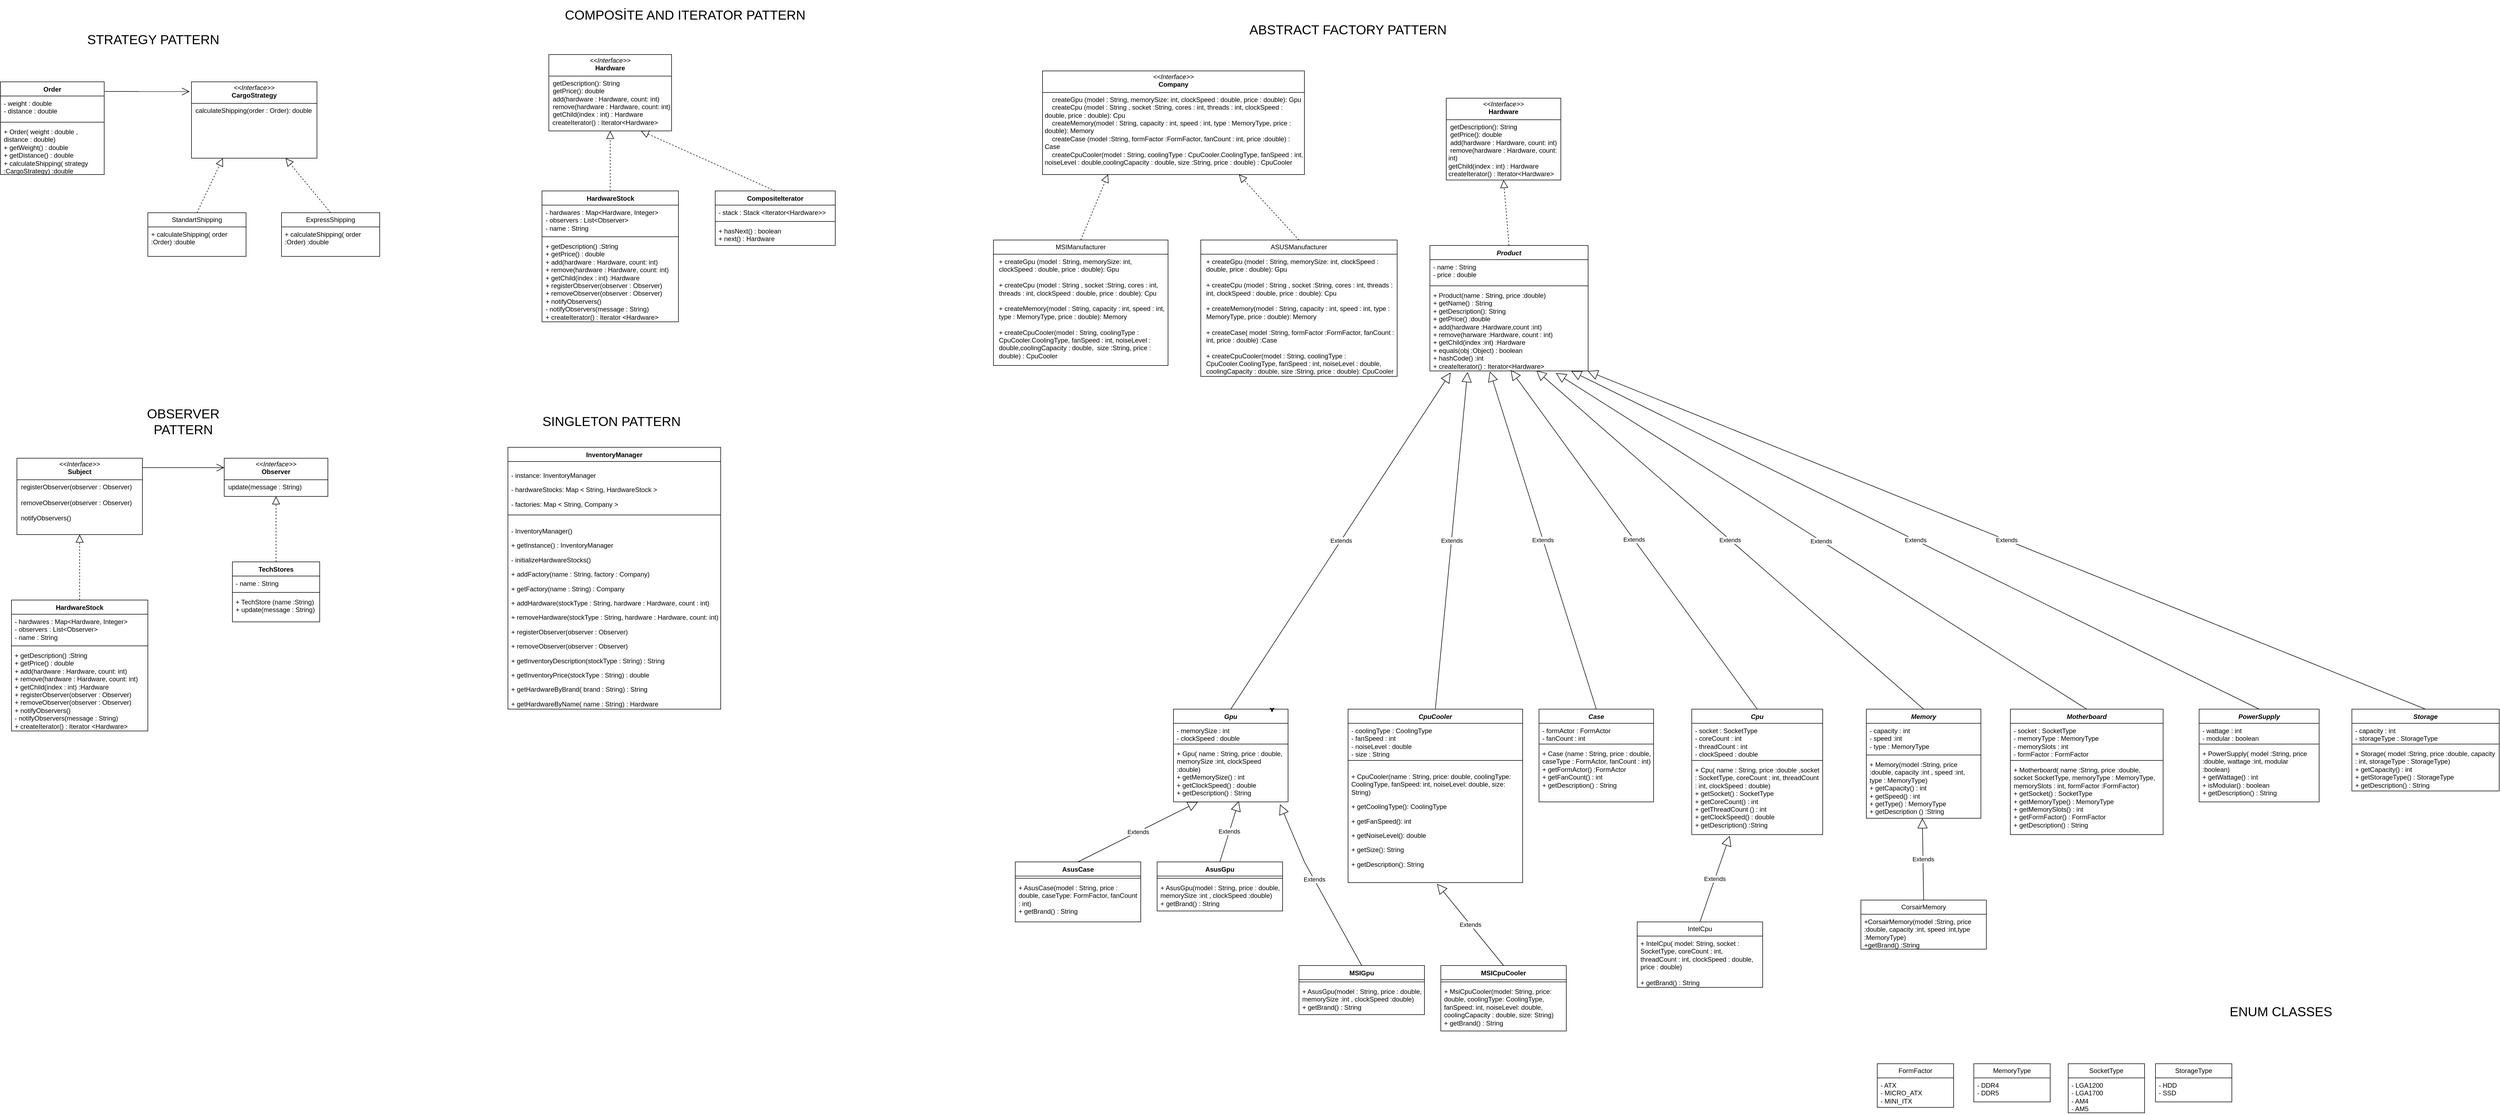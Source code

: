 <mxfile version="25.0.1">
  <diagram id="C5RBs43oDa-KdzZeNtuy" name="Page-1">
    <mxGraphModel dx="2619" dy="1912" grid="1" gridSize="10" guides="1" tooltips="1" connect="1" arrows="1" fold="1" page="1" pageScale="1" pageWidth="827" pageHeight="1169" math="0" shadow="0">
      <root>
        <mxCell id="WIyWlLk6GJQsqaUBKTNV-0" />
        <mxCell id="WIyWlLk6GJQsqaUBKTNV-1" parent="WIyWlLk6GJQsqaUBKTNV-0" />
        <mxCell id="6QeNphfjCAm_pFqaKiIY-25" value="&lt;i&gt;Product&lt;/i&gt;" style="swimlane;fontStyle=1;align=center;verticalAlign=top;childLayout=stackLayout;horizontal=1;startSize=26;horizontalStack=0;resizeParent=1;resizeParentMax=0;resizeLast=0;collapsible=1;marginBottom=0;whiteSpace=wrap;html=1;" parent="WIyWlLk6GJQsqaUBKTNV-1" vertex="1">
          <mxGeometry x="1090" y="-80" width="290" height="230" as="geometry" />
        </mxCell>
        <mxCell id="6QeNphfjCAm_pFqaKiIY-26" value="- name : String&lt;div&gt;- price : double&lt;/div&gt;" style="text;strokeColor=none;fillColor=none;align=left;verticalAlign=top;spacingLeft=4;spacingRight=4;overflow=hidden;rotatable=0;points=[[0,0.5],[1,0.5]];portConstraint=eastwest;whiteSpace=wrap;html=1;" parent="6QeNphfjCAm_pFqaKiIY-25" vertex="1">
          <mxGeometry y="26" width="290" height="44" as="geometry" />
        </mxCell>
        <mxCell id="6QeNphfjCAm_pFqaKiIY-27" value="" style="line;strokeWidth=1;fillColor=none;align=left;verticalAlign=middle;spacingTop=-1;spacingLeft=3;spacingRight=3;rotatable=0;labelPosition=right;points=[];portConstraint=eastwest;strokeColor=inherit;" parent="6QeNphfjCAm_pFqaKiIY-25" vertex="1">
          <mxGeometry y="70" width="290" height="8" as="geometry" />
        </mxCell>
        <mxCell id="6QeNphfjCAm_pFqaKiIY-28" value="+ Product(name : String, price :double)&lt;div&gt;+ getName() : String&lt;br&gt;&lt;div&gt;+ getDescription(): String&lt;/div&gt;&lt;div&gt;+ getPrice() :double&lt;/div&gt;&lt;div&gt;+ add(hardware :Hardware,count :int)&lt;/div&gt;&lt;div&gt;+ remove(harware :Hardware, count : int)&lt;/div&gt;&lt;div&gt;+ getChild(index :int) :Hardware&lt;/div&gt;&lt;/div&gt;&lt;div&gt;+ equals(obj :Object) : boolean&lt;/div&gt;&lt;div&gt;+ hashCode() :int&lt;/div&gt;&lt;div&gt;+ createIterator() : Iterator&amp;lt;Hardware&amp;gt;&lt;/div&gt;" style="text;strokeColor=none;fillColor=none;align=left;verticalAlign=top;spacingLeft=4;spacingRight=4;overflow=hidden;rotatable=0;points=[[0,0.5],[1,0.5]];portConstraint=eastwest;whiteSpace=wrap;html=1;" parent="6QeNphfjCAm_pFqaKiIY-25" vertex="1">
          <mxGeometry y="78" width="290" height="152" as="geometry" />
        </mxCell>
        <mxCell id="6QeNphfjCAm_pFqaKiIY-34" value="&lt;p style=&quot;margin:0px;margin-top:4px;text-align:center;&quot;&gt;&lt;i&gt;&amp;lt;&amp;lt;Interface&amp;gt;&amp;gt;&lt;/i&gt;&lt;br&gt;&lt;b&gt;Company&lt;/b&gt;&lt;/p&gt;&lt;hr size=&quot;1&quot; style=&quot;border-style:solid;&quot;&gt;&lt;p style=&quot;margin:0px;margin-left:4px;&quot;&gt;&amp;nbsp; &amp;nbsp; createGpu (model : String, memorySize: int, clockSpeed : double, price : double): Gpu&lt;br&gt;&amp;nbsp; &amp;nbsp; createCpu (model : String , socket :String, cores : int, threads : int, clockSpeed : double, price : double): Cpu&lt;/p&gt;&lt;p style=&quot;margin:0px;margin-left:4px;&quot;&gt;&amp;nbsp; &amp;nbsp; createMemory(model : String, capacity : int, speed : int, type : MemoryType, price : double): Memory&amp;nbsp;&lt;/p&gt;&lt;p style=&quot;margin:0px;margin-left:4px;&quot;&gt;&amp;nbsp; &amp;nbsp; createCase (model :String, formFactor :FormFactor, fanCount : int, price :double) : Case&lt;/p&gt;&lt;p style=&quot;margin:0px;margin-left:4px;&quot;&gt;&amp;nbsp; &amp;nbsp; createCpuCooler(model : String, coolingType : CpuCooler.CoolingType, fanSpeed : int, noiseLevel : double,&lt;span style=&quot;background-color: initial;&quot;&gt;coolingCapacity : double,&lt;/span&gt;&lt;span style=&quot;background-color: initial;&quot;&gt;&amp;nbsp;size :String, price : double) : CpuCooler&lt;/span&gt;&lt;/p&gt;" style="verticalAlign=top;align=left;overflow=fill;html=1;whiteSpace=wrap;" parent="WIyWlLk6GJQsqaUBKTNV-1" vertex="1">
          <mxGeometry x="380" y="-400" width="480" height="190" as="geometry" />
        </mxCell>
        <mxCell id="6QeNphfjCAm_pFqaKiIY-39" value="ASUSManufacturer" style="swimlane;fontStyle=0;childLayout=stackLayout;horizontal=1;startSize=26;fillColor=none;horizontalStack=0;resizeParent=1;resizeParentMax=0;resizeLast=0;collapsible=1;marginBottom=0;whiteSpace=wrap;html=1;" parent="WIyWlLk6GJQsqaUBKTNV-1" vertex="1">
          <mxGeometry x="670" y="-90" width="360" height="250" as="geometry" />
        </mxCell>
        <mxCell id="6QeNphfjCAm_pFqaKiIY-40" value="&lt;p style=&quot;margin: 0px 0px 0px 4px;&quot;&gt;+ createGpu (model : String, memorySize: int, clockSpeed : double, price : double): Gpu&lt;br&gt;&amp;nbsp; &amp;nbsp;&lt;/p&gt;&lt;p style=&quot;margin: 0px 0px 0px 4px;&quot;&gt;+ createCpu (model : String , socket :String, cores : int, threads : int, clockSpeed : double, price : double): Cpu&lt;/p&gt;&lt;p style=&quot;margin: 0px 0px 0px 4px;&quot;&gt;&amp;nbsp;&amp;nbsp;&lt;/p&gt;&lt;p style=&quot;margin: 0px 0px 0px 4px;&quot;&gt;+ createMemory(model : String, capacity : int, speed : int, type : MemoryType, price : double): Memory&amp;nbsp;&lt;/p&gt;&lt;p style=&quot;margin: 0px 0px 0px 4px;&quot;&gt;&amp;nbsp; &amp;nbsp;&lt;/p&gt;&lt;p style=&quot;margin: 0px 0px 0px 4px;&quot;&gt;+ createCase( model :String, formFactor :FormFactor, fanCount : int, price : double) :Case&lt;/p&gt;&lt;p style=&quot;margin: 0px 0px 0px 4px;&quot;&gt;&amp;nbsp;&lt;/p&gt;&lt;p style=&quot;margin: 0px 0px 0px 4px;&quot;&gt;+ createCpuCooler(model : String, coolingType : CpuCooler.CoolingType, fanSpeed : int, noiseLevel : double, coolingCapacity : double, size :String, price : double): CpuCooler&lt;/p&gt;" style="text;strokeColor=none;fillColor=none;align=left;verticalAlign=top;spacingLeft=4;spacingRight=4;overflow=hidden;rotatable=0;points=[[0,0.5],[1,0.5]];portConstraint=eastwest;whiteSpace=wrap;html=1;" parent="6QeNphfjCAm_pFqaKiIY-39" vertex="1">
          <mxGeometry y="26" width="360" height="224" as="geometry" />
        </mxCell>
        <mxCell id="6QeNphfjCAm_pFqaKiIY-43" value="" style="endArrow=block;dashed=1;endFill=0;endSize=12;html=1;rounded=0;exitX=0.5;exitY=0;exitDx=0;exitDy=0;entryX=0.75;entryY=1;entryDx=0;entryDy=0;" parent="WIyWlLk6GJQsqaUBKTNV-1" source="6QeNphfjCAm_pFqaKiIY-39" target="6QeNphfjCAm_pFqaKiIY-34" edge="1">
          <mxGeometry width="160" relative="1" as="geometry">
            <mxPoint x="630" y="-150" as="sourcePoint" />
            <mxPoint x="790" y="-150" as="targetPoint" />
          </mxGeometry>
        </mxCell>
        <mxCell id="6QeNphfjCAm_pFqaKiIY-48" value="MSIManufacturer" style="swimlane;fontStyle=0;childLayout=stackLayout;horizontal=1;startSize=26;fillColor=none;horizontalStack=0;resizeParent=1;resizeParentMax=0;resizeLast=0;collapsible=1;marginBottom=0;whiteSpace=wrap;html=1;" parent="WIyWlLk6GJQsqaUBKTNV-1" vertex="1">
          <mxGeometry x="290" y="-90" width="320" height="230" as="geometry" />
        </mxCell>
        <mxCell id="6QeNphfjCAm_pFqaKiIY-49" value="&lt;p style=&quot;margin: 0px 0px 0px 4px;&quot;&gt;+ createGpu (model : String, memorySize: int, clockSpeed : double, price : double): Gpu&lt;br&gt;&lt;br&gt;&lt;/p&gt;&lt;p style=&quot;margin: 0px 0px 0px 4px;&quot;&gt;+ createCpu (model : String , socket :String, cores : int, threads : int, clockSpeed : double, price : double): Cpu&lt;/p&gt;&lt;p style=&quot;margin: 0px 0px 0px 4px;&quot;&gt;&amp;nbsp; &amp;nbsp;&lt;/p&gt;&lt;p style=&quot;margin: 0px 0px 0px 4px;&quot;&gt;+ createMemory(model : String, capacity : int, speed : int, type : MemoryType, price : double): Memory&amp;nbsp;&lt;/p&gt;&lt;p style=&quot;margin: 0px 0px 0px 4px;&quot;&gt;&amp;nbsp; &amp;nbsp;&lt;/p&gt;&lt;p style=&quot;margin: 0px 0px 0px 4px;&quot;&gt;+ createCpuCooler(model : String, coolingType : CpuCooler.CoolingType, fanSpeed : int, noiseLevel : double,coolingCapacity : double,&amp;nbsp; size :String, price : double) : CpuCooler&lt;/p&gt;" style="text;strokeColor=none;fillColor=none;align=left;verticalAlign=top;spacingLeft=4;spacingRight=4;overflow=hidden;rotatable=0;points=[[0,0.5],[1,0.5]];portConstraint=eastwest;whiteSpace=wrap;html=1;" parent="6QeNphfjCAm_pFqaKiIY-48" vertex="1">
          <mxGeometry y="26" width="320" height="204" as="geometry" />
        </mxCell>
        <mxCell id="6QeNphfjCAm_pFqaKiIY-52" value="" style="endArrow=block;dashed=1;endFill=0;endSize=12;html=1;rounded=0;exitX=0.5;exitY=0;exitDx=0;exitDy=0;entryX=0.25;entryY=1;entryDx=0;entryDy=0;" parent="WIyWlLk6GJQsqaUBKTNV-1" source="6QeNphfjCAm_pFqaKiIY-48" target="6QeNphfjCAm_pFqaKiIY-34" edge="1">
          <mxGeometry width="160" relative="1" as="geometry">
            <mxPoint x="570" y="-70" as="sourcePoint" />
            <mxPoint x="713" y="-190" as="targetPoint" />
          </mxGeometry>
        </mxCell>
        <mxCell id="6QeNphfjCAm_pFqaKiIY-53" value="&lt;p style=&quot;margin:0px;margin-top:4px;text-align:center;&quot;&gt;&lt;i&gt;&amp;lt;&amp;lt;Interface&amp;gt;&amp;gt;&lt;/i&gt;&lt;br&gt;&lt;b&gt;Hardware&lt;/b&gt;&lt;/p&gt;&lt;hr size=&quot;1&quot; style=&quot;border-style:solid;&quot;&gt;&lt;p style=&quot;margin:0px;margin-left:4px;&quot;&gt;&lt;span style=&quot;background-color: initial;&quot;&gt;&amp;nbsp;getDescription(): String&lt;/span&gt;&lt;/p&gt;&lt;p style=&quot;margin:0px;margin-left:4px;&quot;&gt;&amp;nbsp;getPrice(): double&lt;/p&gt;&lt;p style=&quot;margin:0px;margin-left:4px;&quot;&gt;&amp;nbsp;add(hardware : Hardware, count: int)&lt;/p&gt;&lt;p style=&quot;margin:0px;margin-left:4px;&quot;&gt;&amp;nbsp;remove&lt;span style=&quot;background-color: initial;&quot;&gt;(hardware : Hardware, count: int)&lt;/span&gt;&lt;/p&gt;&lt;p style=&quot;margin:0px;margin-left:4px;&quot;&gt;&lt;span style=&quot;background-color: initial;&quot;&gt;getChild(index : int) : Hardware&lt;/span&gt;&lt;/p&gt;&lt;p style=&quot;margin:0px;margin-left:4px;&quot;&gt;createIterator() : Iterator&amp;lt;Hardware&amp;gt;&lt;/p&gt;&lt;p style=&quot;margin:0px;margin-left:4px;&quot;&gt;&lt;br&gt;&lt;/p&gt;" style="verticalAlign=top;align=left;overflow=fill;html=1;whiteSpace=wrap;" parent="WIyWlLk6GJQsqaUBKTNV-1" vertex="1">
          <mxGeometry x="1120" y="-350" width="210" height="150" as="geometry" />
        </mxCell>
        <mxCell id="6QeNphfjCAm_pFqaKiIY-54" value="HardwareStock" style="swimlane;fontStyle=1;align=center;verticalAlign=top;childLayout=stackLayout;horizontal=1;startSize=26;horizontalStack=0;resizeParent=1;resizeParentMax=0;resizeLast=0;collapsible=1;marginBottom=0;whiteSpace=wrap;html=1;" parent="WIyWlLk6GJQsqaUBKTNV-1" vertex="1">
          <mxGeometry x="-537.5" y="-180" width="250" height="240" as="geometry" />
        </mxCell>
        <mxCell id="6QeNphfjCAm_pFqaKiIY-55" value="- hardwares : Map&amp;lt;Hardware, Integer&amp;gt; &lt;div&gt;- observers : List&amp;lt;Observer&amp;gt;&lt;/div&gt;&lt;div&gt;- name : String&lt;/div&gt;" style="text;strokeColor=none;fillColor=none;align=left;verticalAlign=top;spacingLeft=4;spacingRight=4;overflow=hidden;rotatable=0;points=[[0,0.5],[1,0.5]];portConstraint=eastwest;whiteSpace=wrap;html=1;" parent="6QeNphfjCAm_pFqaKiIY-54" vertex="1">
          <mxGeometry y="26" width="250" height="54" as="geometry" />
        </mxCell>
        <mxCell id="6QeNphfjCAm_pFqaKiIY-56" value="" style="line;strokeWidth=1;fillColor=none;align=left;verticalAlign=middle;spacingTop=-1;spacingLeft=3;spacingRight=3;rotatable=0;labelPosition=right;points=[];portConstraint=eastwest;strokeColor=inherit;" parent="6QeNphfjCAm_pFqaKiIY-54" vertex="1">
          <mxGeometry y="80" width="250" height="8" as="geometry" />
        </mxCell>
        <mxCell id="6QeNphfjCAm_pFqaKiIY-57" value="&lt;div&gt;&lt;span style=&quot;background-color: initial;&quot;&gt;+ getDescription() :String&lt;/span&gt;&lt;/div&gt;&lt;div&gt;+ getPrice() : double&lt;/div&gt;&lt;div&gt;+&amp;nbsp;&lt;span style=&quot;background-color: initial;&quot;&gt;add(hardware : Hardware, count: int)&lt;/span&gt;&lt;/div&gt;&lt;div&gt;&lt;span style=&quot;background-color: initial;&quot;&gt;+ remove&lt;/span&gt;&lt;span style=&quot;background-color: initial;&quot;&gt;(hardware : Hardware, count: int)&lt;/span&gt;&lt;/div&gt;&lt;div&gt;&lt;span style=&quot;background-color: initial;&quot;&gt;+ getChild(index : int) :Hardware&lt;/span&gt;&lt;/div&gt;&lt;div&gt;&lt;span style=&quot;background-color: initial;&quot;&gt;+ registerObserver(observer : Observer)&lt;/span&gt;&lt;/div&gt;&lt;div&gt;&lt;span style=&quot;background-color: initial;&quot;&gt;+&lt;/span&gt;&lt;span style=&quot;background-color: initial;&quot;&gt;&amp;nbsp;removeObserver(observer : Observer)&lt;/span&gt;&lt;/div&gt;&lt;div&gt;&lt;span style=&quot;background-color: initial;&quot;&gt;+ notify&lt;/span&gt;&lt;span style=&quot;background-color: initial;&quot;&gt;Observers()&lt;/span&gt;&lt;/div&gt;&lt;div&gt;&lt;div&gt;&lt;span style=&quot;background-color: initial;&quot;&gt;- notify&lt;/span&gt;&lt;span style=&quot;background-color: initial;&quot;&gt;Observers(message : String)&lt;/span&gt;&lt;/div&gt;&lt;div&gt;&lt;span style=&quot;background-color: initial;&quot;&gt;+ createIterator() : Iterator &amp;lt;Hardware&amp;gt;&lt;/span&gt;&lt;/div&gt;&lt;div&gt;&lt;br&gt;&lt;/div&gt;&lt;/div&gt;&lt;div&gt;&lt;div&gt;&lt;br&gt;&lt;/div&gt;&lt;/div&gt;" style="text;strokeColor=none;fillColor=none;align=left;verticalAlign=top;spacingLeft=4;spacingRight=4;overflow=hidden;rotatable=0;points=[[0,0.5],[1,0.5]];portConstraint=eastwest;whiteSpace=wrap;html=1;" parent="6QeNphfjCAm_pFqaKiIY-54" vertex="1">
          <mxGeometry y="88" width="250" height="152" as="geometry" />
        </mxCell>
        <mxCell id="6QeNphfjCAm_pFqaKiIY-58" value="" style="endArrow=block;dashed=1;endFill=0;endSize=12;html=1;rounded=0;exitX=0.5;exitY=0;exitDx=0;exitDy=0;" parent="WIyWlLk6GJQsqaUBKTNV-1" source="6QeNphfjCAm_pFqaKiIY-54" target="XWvDcAkHK5dL2flV-9Gg-0" edge="1">
          <mxGeometry width="160" relative="1" as="geometry">
            <mxPoint x="-285" y="-175" as="sourcePoint" />
            <mxPoint x="-125" y="-175" as="targetPoint" />
          </mxGeometry>
        </mxCell>
        <mxCell id="6QeNphfjCAm_pFqaKiIY-59" value="&lt;p style=&quot;margin:0px;margin-top:4px;text-align:center;&quot;&gt;&lt;i&gt;&amp;lt;&amp;lt;Interface&amp;gt;&amp;gt;&lt;/i&gt;&lt;br&gt;&lt;b&gt;Subject&lt;/b&gt;&lt;/p&gt;&lt;hr size=&quot;1&quot; style=&quot;border-style:solid;&quot;&gt;&lt;p style=&quot;margin:0px;margin-left:4px;&quot;&gt;&amp;nbsp;registerObserver(observer : Observer)&lt;br&gt;&lt;br&gt;&lt;/p&gt;&lt;p style=&quot;margin:0px;margin-left:4px;&quot;&gt;&amp;nbsp;removeObserver(observer : Observer)&lt;/p&gt;&lt;p style=&quot;margin:0px;margin-left:4px;&quot;&gt;&lt;br&gt;&lt;/p&gt;&lt;p style=&quot;margin:0px;margin-left:4px;&quot;&gt;&amp;nbsp;notify&lt;span style=&quot;background-color: initial;&quot;&gt;Observers()&lt;/span&gt;&lt;/p&gt;" style="verticalAlign=top;align=left;overflow=fill;html=1;whiteSpace=wrap;" parent="WIyWlLk6GJQsqaUBKTNV-1" vertex="1">
          <mxGeometry x="-1500" y="310" width="230" height="140" as="geometry" />
        </mxCell>
        <mxCell id="6QeNphfjCAm_pFqaKiIY-60" value="&lt;p style=&quot;margin:0px;margin-top:4px;text-align:center;&quot;&gt;&lt;i&gt;&amp;lt;&amp;lt;Interface&amp;gt;&amp;gt;&lt;/i&gt;&lt;br&gt;&lt;b&gt;Observer&lt;/b&gt;&lt;/p&gt;&lt;hr size=&quot;1&quot; style=&quot;border-style:solid;&quot;&gt;&lt;p style=&quot;margin:0px;margin-left:4px;&quot;&gt;&amp;nbsp;update(message : String)&lt;/p&gt;" style="verticalAlign=top;align=left;overflow=fill;html=1;whiteSpace=wrap;" parent="WIyWlLk6GJQsqaUBKTNV-1" vertex="1">
          <mxGeometry x="-1120" y="310" width="190" height="70" as="geometry" />
        </mxCell>
        <mxCell id="6QeNphfjCAm_pFqaKiIY-62" value="" style="endArrow=block;dashed=1;endFill=0;endSize=12;html=1;rounded=0;exitX=0.5;exitY=0;exitDx=0;exitDy=0;entryX=0.5;entryY=1;entryDx=0;entryDy=0;" parent="WIyWlLk6GJQsqaUBKTNV-1" source="6QeNphfjCAm_pFqaKiIY-25" target="6QeNphfjCAm_pFqaKiIY-53" edge="1">
          <mxGeometry width="160" relative="1" as="geometry">
            <mxPoint x="750" y="210" as="sourcePoint" />
            <mxPoint x="910" y="210" as="targetPoint" />
          </mxGeometry>
        </mxCell>
        <mxCell id="XWvDcAkHK5dL2flV-9Gg-0" value="&lt;p style=&quot;margin:0px;margin-top:4px;text-align:center;&quot;&gt;&lt;i&gt;&amp;lt;&amp;lt;Interface&amp;gt;&amp;gt;&lt;/i&gt;&lt;br&gt;&lt;b&gt;Hardware&lt;/b&gt;&lt;/p&gt;&lt;hr size=&quot;1&quot; style=&quot;border-style:solid;&quot;&gt;&lt;p style=&quot;margin:0px;margin-left:4px;&quot;&gt;&lt;span style=&quot;background-color: initial;&quot;&gt;&amp;nbsp;getDescription(): String&lt;/span&gt;&lt;/p&gt;&lt;p style=&quot;margin:0px;margin-left:4px;&quot;&gt;&amp;nbsp;getPrice(): double&lt;/p&gt;&lt;p style=&quot;margin:0px;margin-left:4px;&quot;&gt;&amp;nbsp;add(hardware : Hardware, count: int)&lt;/p&gt;&lt;p style=&quot;margin:0px;margin-left:4px;&quot;&gt;&amp;nbsp;remove&lt;span style=&quot;background-color: initial;&quot;&gt;(hardware : Hardware, count: int)&lt;/span&gt;&lt;/p&gt;&lt;p style=&quot;margin:0px;margin-left:4px;&quot;&gt;&lt;span style=&quot;background-color: initial;&quot;&gt;&amp;nbsp;getChild(index : int) : Hardware&lt;/span&gt;&lt;/p&gt;&lt;div&gt;&amp;nbsp; createIterator() : Iterator&amp;lt;Hardware&amp;gt;&lt;span style=&quot;background-color: initial;&quot;&gt;&lt;/span&gt;&lt;/div&gt;&lt;p style=&quot;margin:0px;margin-left:4px;&quot;&gt;&lt;br&gt;&lt;/p&gt;" style="verticalAlign=top;align=left;overflow=fill;html=1;whiteSpace=wrap;" parent="WIyWlLk6GJQsqaUBKTNV-1" vertex="1">
          <mxGeometry x="-525" y="-430" width="225" height="140" as="geometry" />
        </mxCell>
        <mxCell id="XWvDcAkHK5dL2flV-9Gg-3" value="&lt;p style=&quot;margin:0px;margin-top:4px;text-align:center;&quot;&gt;&lt;i&gt;&amp;lt;&amp;lt;Interface&amp;gt;&amp;gt;&lt;/i&gt;&lt;br&gt;&lt;b&gt;CargoStrategy&lt;/b&gt;&lt;/p&gt;&lt;hr size=&quot;1&quot; style=&quot;border-style:solid;&quot;&gt;&lt;p style=&quot;margin:0px;margin-left:4px;&quot;&gt;&amp;nbsp;calculateShipping(order : Order): double&lt;/p&gt;" style="verticalAlign=top;align=left;overflow=fill;html=1;whiteSpace=wrap;" parent="WIyWlLk6GJQsqaUBKTNV-1" vertex="1">
          <mxGeometry x="-1180" y="-380" width="230" height="140" as="geometry" />
        </mxCell>
        <mxCell id="XWvDcAkHK5dL2flV-9Gg-4" value="Order" style="swimlane;fontStyle=1;align=center;verticalAlign=top;childLayout=stackLayout;horizontal=1;startSize=26;horizontalStack=0;resizeParent=1;resizeParentMax=0;resizeLast=0;collapsible=1;marginBottom=0;whiteSpace=wrap;html=1;" parent="WIyWlLk6GJQsqaUBKTNV-1" vertex="1">
          <mxGeometry x="-1530" y="-380" width="190" height="170" as="geometry" />
        </mxCell>
        <mxCell id="XWvDcAkHK5dL2flV-9Gg-5" value="- weight : double&lt;div&gt;- distance : double&lt;/div&gt;" style="text;strokeColor=none;fillColor=none;align=left;verticalAlign=top;spacingLeft=4;spacingRight=4;overflow=hidden;rotatable=0;points=[[0,0.5],[1,0.5]];portConstraint=eastwest;whiteSpace=wrap;html=1;" parent="XWvDcAkHK5dL2flV-9Gg-4" vertex="1">
          <mxGeometry y="26" width="190" height="44" as="geometry" />
        </mxCell>
        <mxCell id="XWvDcAkHK5dL2flV-9Gg-6" value="" style="line;strokeWidth=1;fillColor=none;align=left;verticalAlign=middle;spacingTop=-1;spacingLeft=3;spacingRight=3;rotatable=0;labelPosition=right;points=[];portConstraint=eastwest;strokeColor=inherit;" parent="XWvDcAkHK5dL2flV-9Gg-4" vertex="1">
          <mxGeometry y="70" width="190" height="8" as="geometry" />
        </mxCell>
        <mxCell id="XWvDcAkHK5dL2flV-9Gg-7" value="+ Order( weight : double , distance : double)&lt;div&gt;+ getWeight() : double&lt;/div&gt;&lt;div&gt;+ getDistance() : double&lt;/div&gt;&lt;div&gt;+ calculateShipping( strategy :CargoStrategy) :double&amp;nbsp;&lt;/div&gt;" style="text;strokeColor=none;fillColor=none;align=left;verticalAlign=top;spacingLeft=4;spacingRight=4;overflow=hidden;rotatable=0;points=[[0,0.5],[1,0.5]];portConstraint=eastwest;whiteSpace=wrap;html=1;" parent="XWvDcAkHK5dL2flV-9Gg-4" vertex="1">
          <mxGeometry y="78" width="190" height="92" as="geometry" />
        </mxCell>
        <mxCell id="XWvDcAkHK5dL2flV-9Gg-8" value="StandartShipping" style="swimlane;fontStyle=0;childLayout=stackLayout;horizontal=1;startSize=26;fillColor=none;horizontalStack=0;resizeParent=1;resizeParentMax=0;resizeLast=0;collapsible=1;marginBottom=0;whiteSpace=wrap;html=1;" parent="WIyWlLk6GJQsqaUBKTNV-1" vertex="1">
          <mxGeometry x="-1260" y="-140" width="180" height="80" as="geometry" />
        </mxCell>
        <mxCell id="XWvDcAkHK5dL2flV-9Gg-9" value="+ calculateShipping( order :Order) :double&amp;nbsp;" style="text;strokeColor=none;fillColor=none;align=left;verticalAlign=top;spacingLeft=4;spacingRight=4;overflow=hidden;rotatable=0;points=[[0,0.5],[1,0.5]];portConstraint=eastwest;whiteSpace=wrap;html=1;" parent="XWvDcAkHK5dL2flV-9Gg-8" vertex="1">
          <mxGeometry y="26" width="180" height="54" as="geometry" />
        </mxCell>
        <mxCell id="XWvDcAkHK5dL2flV-9Gg-12" value="ExpressShipping" style="swimlane;fontStyle=0;childLayout=stackLayout;horizontal=1;startSize=26;fillColor=none;horizontalStack=0;resizeParent=1;resizeParentMax=0;resizeLast=0;collapsible=1;marginBottom=0;whiteSpace=wrap;html=1;" parent="WIyWlLk6GJQsqaUBKTNV-1" vertex="1">
          <mxGeometry x="-1015" y="-140" width="180" height="80" as="geometry" />
        </mxCell>
        <mxCell id="XWvDcAkHK5dL2flV-9Gg-13" value="+ calculateShipping( order :Order) :double&amp;nbsp;" style="text;strokeColor=none;fillColor=none;align=left;verticalAlign=top;spacingLeft=4;spacingRight=4;overflow=hidden;rotatable=0;points=[[0,0.5],[1,0.5]];portConstraint=eastwest;whiteSpace=wrap;html=1;" parent="XWvDcAkHK5dL2flV-9Gg-12" vertex="1">
          <mxGeometry y="26" width="180" height="54" as="geometry" />
        </mxCell>
        <mxCell id="XWvDcAkHK5dL2flV-9Gg-15" value="" style="endArrow=block;dashed=1;endFill=0;endSize=12;html=1;rounded=0;exitX=0.5;exitY=0;exitDx=0;exitDy=0;entryX=0.25;entryY=1;entryDx=0;entryDy=0;" parent="WIyWlLk6GJQsqaUBKTNV-1" source="XWvDcAkHK5dL2flV-9Gg-8" target="XWvDcAkHK5dL2flV-9Gg-3" edge="1">
          <mxGeometry width="160" relative="1" as="geometry">
            <mxPoint x="-1120" y="-60" as="sourcePoint" />
            <mxPoint x="-960" y="-60" as="targetPoint" />
          </mxGeometry>
        </mxCell>
        <mxCell id="XWvDcAkHK5dL2flV-9Gg-16" value="" style="endArrow=block;dashed=1;endFill=0;endSize=12;html=1;rounded=0;exitX=0.5;exitY=0;exitDx=0;exitDy=0;entryX=0.75;entryY=1;entryDx=0;entryDy=0;" parent="WIyWlLk6GJQsqaUBKTNV-1" source="XWvDcAkHK5dL2flV-9Gg-12" target="XWvDcAkHK5dL2flV-9Gg-3" edge="1">
          <mxGeometry width="160" relative="1" as="geometry">
            <mxPoint x="-1210" y="-130" as="sourcePoint" />
            <mxPoint x="-1030" y="-230" as="targetPoint" />
          </mxGeometry>
        </mxCell>
        <mxCell id="XWvDcAkHK5dL2flV-9Gg-17" value="" style="endArrow=open;endFill=1;endSize=12;html=1;rounded=0;exitX=1.005;exitY=0.104;exitDx=0;exitDy=0;exitPerimeter=0;entryX=-0.015;entryY=0.127;entryDx=0;entryDy=0;entryPerimeter=0;" parent="WIyWlLk6GJQsqaUBKTNV-1" source="XWvDcAkHK5dL2flV-9Gg-4" target="XWvDcAkHK5dL2flV-9Gg-3" edge="1">
          <mxGeometry width="160" relative="1" as="geometry">
            <mxPoint x="-1120" y="-60" as="sourcePoint" />
            <mxPoint x="-960" y="-60" as="targetPoint" />
          </mxGeometry>
        </mxCell>
        <mxCell id="XR5lh1WbpXn12krqnB3P-0" value="InventoryManager" style="swimlane;fontStyle=1;align=center;verticalAlign=top;childLayout=stackLayout;horizontal=1;startSize=26;horizontalStack=0;resizeParent=1;resizeParentMax=0;resizeLast=0;collapsible=1;marginBottom=0;whiteSpace=wrap;html=1;" parent="WIyWlLk6GJQsqaUBKTNV-1" vertex="1">
          <mxGeometry x="-600" y="290" width="390" height="480" as="geometry" />
        </mxCell>
        <mxCell id="XR5lh1WbpXn12krqnB3P-1" value="&lt;p data-pm-slice=&quot;0 0 []&quot;&gt;- instance: InventoryManager&amp;nbsp;&lt;/p&gt;&lt;p data-pm-slice=&quot;0 0 []&quot;&gt;&lt;span style=&quot;background-color: initial;&quot;&gt;- hardwareStocks: Map &amp;lt; String, HardwareStock &amp;gt;&lt;/span&gt;&lt;/p&gt;&lt;p&gt;&lt;span style=&quot;background-color: initial;&quot;&gt;- factories: Map &amp;lt; String, Company &amp;gt;&amp;nbsp;&lt;/span&gt;&lt;/p&gt;" style="text;strokeColor=none;fillColor=none;align=left;verticalAlign=top;spacingLeft=4;spacingRight=4;overflow=hidden;rotatable=0;points=[[0,0.5],[1,0.5]];portConstraint=eastwest;whiteSpace=wrap;html=1;" parent="XR5lh1WbpXn12krqnB3P-0" vertex="1">
          <mxGeometry y="26" width="390" height="94" as="geometry" />
        </mxCell>
        <mxCell id="XR5lh1WbpXn12krqnB3P-2" value="" style="line;strokeWidth=1;fillColor=none;align=left;verticalAlign=middle;spacingTop=-1;spacingLeft=3;spacingRight=3;rotatable=0;labelPosition=right;points=[];portConstraint=eastwest;strokeColor=inherit;" parent="XR5lh1WbpXn12krqnB3P-0" vertex="1">
          <mxGeometry y="120" width="390" height="8" as="geometry" />
        </mxCell>
        <mxCell id="XR5lh1WbpXn12krqnB3P-3" value="&lt;p data-pm-slice=&quot;0 0 []&quot;&gt;- InventoryManager()&lt;/p&gt;&lt;p data-pm-slice=&quot;0 0 []&quot;&gt;+ getInstance() : InventoryManager&lt;/p&gt;&lt;p data-pm-slice=&quot;0 0 []&quot;&gt;-&amp;nbsp;initializeHardwareStocks()&lt;/p&gt;&lt;p&gt; + addFactory(name : String, factory : Company) &lt;/p&gt;&lt;p&gt; + getFactory(name : String) : Company         &lt;/p&gt;&lt;p&gt; + addHardware(stockType : String, hardware : Hardware, count : int) &lt;/p&gt;&lt;p&gt; + removeHardware(stockType : String, hardware : Hardware, count: int) &lt;/p&gt;&lt;p&gt; + registerObserver(observer : Observer)      &lt;/p&gt;&lt;p&gt;+ removeObserver(observer : Observer)        &lt;/p&gt;&lt;p&gt;+ getInventoryDescription(stockType : String) : String &lt;/p&gt;&lt;p&gt; + getInventoryPrice(stockType : String) : double&amp;nbsp;&lt;/p&gt;&lt;p&gt;+ getHardwareByBrand( brand : String) : String&lt;/p&gt;&lt;p&gt;+ getHardwareByName( name : String) : Hardware&lt;/p&gt;&lt;p&gt;&lt;br&gt;&lt;/p&gt;" style="text;strokeColor=none;fillColor=none;align=left;verticalAlign=top;spacingLeft=4;spacingRight=4;overflow=hidden;rotatable=0;points=[[0,0.5],[1,0.5]];portConstraint=eastwest;whiteSpace=wrap;html=1;" parent="XR5lh1WbpXn12krqnB3P-0" vertex="1">
          <mxGeometry y="128" width="390" height="352" as="geometry" />
        </mxCell>
        <mxCell id="XR5lh1WbpXn12krqnB3P-4" value="TechStores" style="swimlane;fontStyle=1;align=center;verticalAlign=top;childLayout=stackLayout;horizontal=1;startSize=26;horizontalStack=0;resizeParent=1;resizeParentMax=0;resizeLast=0;collapsible=1;marginBottom=0;whiteSpace=wrap;html=1;" parent="WIyWlLk6GJQsqaUBKTNV-1" vertex="1">
          <mxGeometry x="-1105" y="500" width="160" height="110" as="geometry" />
        </mxCell>
        <mxCell id="XR5lh1WbpXn12krqnB3P-5" value="- name : String" style="text;strokeColor=none;fillColor=none;align=left;verticalAlign=top;spacingLeft=4;spacingRight=4;overflow=hidden;rotatable=0;points=[[0,0.5],[1,0.5]];portConstraint=eastwest;whiteSpace=wrap;html=1;" parent="XR5lh1WbpXn12krqnB3P-4" vertex="1">
          <mxGeometry y="26" width="160" height="26" as="geometry" />
        </mxCell>
        <mxCell id="XR5lh1WbpXn12krqnB3P-6" value="" style="line;strokeWidth=1;fillColor=none;align=left;verticalAlign=middle;spacingTop=-1;spacingLeft=3;spacingRight=3;rotatable=0;labelPosition=right;points=[];portConstraint=eastwest;strokeColor=inherit;" parent="XR5lh1WbpXn12krqnB3P-4" vertex="1">
          <mxGeometry y="52" width="160" height="8" as="geometry" />
        </mxCell>
        <mxCell id="XR5lh1WbpXn12krqnB3P-7" value="+ TechStore (name :String)&lt;div&gt;+ update(message : String)&lt;/div&gt;" style="text;strokeColor=none;fillColor=none;align=left;verticalAlign=top;spacingLeft=4;spacingRight=4;overflow=hidden;rotatable=0;points=[[0,0.5],[1,0.5]];portConstraint=eastwest;whiteSpace=wrap;html=1;" parent="XR5lh1WbpXn12krqnB3P-4" vertex="1">
          <mxGeometry y="60" width="160" height="50" as="geometry" />
        </mxCell>
        <mxCell id="XR5lh1WbpXn12krqnB3P-8" value="" style="endArrow=block;dashed=1;endFill=0;endSize=12;html=1;rounded=0;entryX=0.5;entryY=1;entryDx=0;entryDy=0;exitX=0.5;exitY=0;exitDx=0;exitDy=0;" parent="WIyWlLk6GJQsqaUBKTNV-1" source="XR5lh1WbpXn12krqnB3P-4" target="6QeNphfjCAm_pFqaKiIY-60" edge="1">
          <mxGeometry width="160" relative="1" as="geometry">
            <mxPoint x="-1200" y="580" as="sourcePoint" />
            <mxPoint x="-1040" y="580" as="targetPoint" />
          </mxGeometry>
        </mxCell>
        <mxCell id="XR5lh1WbpXn12krqnB3P-10" value="" style="endArrow=open;endFill=1;endSize=12;html=1;rounded=0;exitX=1.002;exitY=0.123;exitDx=0;exitDy=0;entryX=0;entryY=0.246;entryDx=0;entryDy=0;exitPerimeter=0;entryPerimeter=0;" parent="WIyWlLk6GJQsqaUBKTNV-1" source="6QeNphfjCAm_pFqaKiIY-59" target="6QeNphfjCAm_pFqaKiIY-60" edge="1">
          <mxGeometry width="160" relative="1" as="geometry">
            <mxPoint x="-1220" y="540" as="sourcePoint" />
            <mxPoint x="-1060" y="540" as="targetPoint" />
          </mxGeometry>
        </mxCell>
        <mxCell id="XR5lh1WbpXn12krqnB3P-11" value="&lt;font style=&quot;font-size: 24px;&quot;&gt;OBSERVER PATTERN&lt;/font&gt;" style="text;strokeColor=none;align=center;fillColor=none;html=1;verticalAlign=middle;whiteSpace=wrap;rounded=0;" parent="WIyWlLk6GJQsqaUBKTNV-1" vertex="1">
          <mxGeometry x="-1300" y="215" width="210" height="55" as="geometry" />
        </mxCell>
        <mxCell id="XR5lh1WbpXn12krqnB3P-13" value="&lt;font style=&quot;font-size: 24px;&quot;&gt;COMPOSİTE AND ITERATOR PATTERN&lt;/font&gt;" style="text;strokeColor=none;align=center;fillColor=none;html=1;verticalAlign=middle;whiteSpace=wrap;rounded=0;" parent="WIyWlLk6GJQsqaUBKTNV-1" vertex="1">
          <mxGeometry x="-510" y="-530" width="470" height="55" as="geometry" />
        </mxCell>
        <mxCell id="XR5lh1WbpXn12krqnB3P-14" value="AsusCase" style="swimlane;fontStyle=1;align=center;verticalAlign=top;childLayout=stackLayout;horizontal=1;startSize=26;horizontalStack=0;resizeParent=1;resizeParentMax=0;resizeLast=0;collapsible=1;marginBottom=0;whiteSpace=wrap;html=1;" parent="WIyWlLk6GJQsqaUBKTNV-1" vertex="1">
          <mxGeometry x="330" y="1050" width="230" height="110" as="geometry" />
        </mxCell>
        <mxCell id="XR5lh1WbpXn12krqnB3P-16" value="" style="line;strokeWidth=1;fillColor=none;align=left;verticalAlign=middle;spacingTop=-1;spacingLeft=3;spacingRight=3;rotatable=0;labelPosition=right;points=[];portConstraint=eastwest;strokeColor=inherit;" parent="XR5lh1WbpXn12krqnB3P-14" vertex="1">
          <mxGeometry y="26" width="230" height="8" as="geometry" />
        </mxCell>
        <mxCell id="XR5lh1WbpXn12krqnB3P-17" value="+ AsusCase(model : String, price : double, caseType: FormFactor&lt;span style=&quot;background-color: initial;&quot;&gt;, fanCount : int)&amp;nbsp;&lt;/span&gt;&lt;div&gt;+ getBrand() : String&lt;span style=&quot;background-color: initial;&quot;&gt;&lt;/span&gt;&lt;/div&gt;" style="text;strokeColor=none;fillColor=none;align=left;verticalAlign=top;spacingLeft=4;spacingRight=4;overflow=hidden;rotatable=0;points=[[0,0.5],[1,0.5]];portConstraint=eastwest;whiteSpace=wrap;html=1;" parent="XR5lh1WbpXn12krqnB3P-14" vertex="1">
          <mxGeometry y="34" width="230" height="76" as="geometry" />
        </mxCell>
        <mxCell id="XR5lh1WbpXn12krqnB3P-18" value="AsusGpu" style="swimlane;fontStyle=1;align=center;verticalAlign=top;childLayout=stackLayout;horizontal=1;startSize=26;horizontalStack=0;resizeParent=1;resizeParentMax=0;resizeLast=0;collapsible=1;marginBottom=0;whiteSpace=wrap;html=1;" parent="WIyWlLk6GJQsqaUBKTNV-1" vertex="1">
          <mxGeometry x="590" y="1050" width="230" height="90" as="geometry" />
        </mxCell>
        <mxCell id="XR5lh1WbpXn12krqnB3P-19" value="" style="line;strokeWidth=1;fillColor=none;align=left;verticalAlign=middle;spacingTop=-1;spacingLeft=3;spacingRight=3;rotatable=0;labelPosition=right;points=[];portConstraint=eastwest;strokeColor=inherit;" parent="XR5lh1WbpXn12krqnB3P-18" vertex="1">
          <mxGeometry y="26" width="230" height="8" as="geometry" />
        </mxCell>
        <mxCell id="XR5lh1WbpXn12krqnB3P-20" value="+ AsusGpu(model : String, price : double, memorySize :int&amp;nbsp;&lt;span style=&quot;background-color: initial;&quot;&gt;, clockSpeed :double)&amp;nbsp;&lt;/span&gt;&lt;div&gt;&lt;span style=&quot;background-color: initial;&quot;&gt;+ getBrand() : String&lt;/span&gt;&lt;/div&gt;" style="text;strokeColor=none;fillColor=none;align=left;verticalAlign=top;spacingLeft=4;spacingRight=4;overflow=hidden;rotatable=0;points=[[0,0.5],[1,0.5]];portConstraint=eastwest;whiteSpace=wrap;html=1;" parent="XR5lh1WbpXn12krqnB3P-18" vertex="1">
          <mxGeometry y="34" width="230" height="56" as="geometry" />
        </mxCell>
        <mxCell id="XR5lh1WbpXn12krqnB3P-21" value="&lt;i&gt;Gpu&lt;/i&gt;" style="swimlane;fontStyle=1;align=center;verticalAlign=top;childLayout=stackLayout;horizontal=1;startSize=26;horizontalStack=0;resizeParent=1;resizeParentMax=0;resizeLast=0;collapsible=1;marginBottom=0;whiteSpace=wrap;html=1;" parent="WIyWlLk6GJQsqaUBKTNV-1" vertex="1">
          <mxGeometry x="620" y="770" width="210" height="170" as="geometry" />
        </mxCell>
        <mxCell id="XR5lh1WbpXn12krqnB3P-22" value="- memorySize : int&lt;div&gt;- clockSpeed : double&lt;/div&gt;" style="text;strokeColor=none;fillColor=none;align=left;verticalAlign=top;spacingLeft=4;spacingRight=4;overflow=hidden;rotatable=0;points=[[0,0.5],[1,0.5]];portConstraint=eastwest;whiteSpace=wrap;html=1;" parent="XR5lh1WbpXn12krqnB3P-21" vertex="1">
          <mxGeometry y="26" width="210" height="34" as="geometry" />
        </mxCell>
        <mxCell id="XR5lh1WbpXn12krqnB3P-23" value="" style="line;strokeWidth=1;fillColor=none;align=left;verticalAlign=middle;spacingTop=-1;spacingLeft=3;spacingRight=3;rotatable=0;labelPosition=right;points=[];portConstraint=eastwest;strokeColor=inherit;" parent="XR5lh1WbpXn12krqnB3P-21" vertex="1">
          <mxGeometry y="60" width="210" height="8" as="geometry" />
        </mxCell>
        <mxCell id="XR5lh1WbpXn12krqnB3P-24" value="+ Gpu( name : String, price : double, memorySize :int, clockSpeed :double)&amp;nbsp;&lt;div&gt;+ getMemorySize() : int&lt;/div&gt;&lt;div&gt;+ getClockSpeed() : double&lt;/div&gt;&lt;div&gt;&lt;span style=&quot;background-color: initial;&quot;&gt;+ getDescription() : String&lt;/span&gt;&lt;/div&gt;" style="text;strokeColor=none;fillColor=none;align=left;verticalAlign=top;spacingLeft=4;spacingRight=4;overflow=hidden;rotatable=0;points=[[0,0.5],[1,0.5]];portConstraint=eastwest;whiteSpace=wrap;html=1;" parent="XR5lh1WbpXn12krqnB3P-21" vertex="1">
          <mxGeometry y="68" width="210" height="102" as="geometry" />
        </mxCell>
        <mxCell id="XR5lh1WbpXn12krqnB3P-25" value="Extends" style="endArrow=block;endSize=16;endFill=0;html=1;rounded=0;exitX=0.5;exitY=0;exitDx=0;exitDy=0;entryX=0.57;entryY=0.986;entryDx=0;entryDy=0;entryPerimeter=0;" parent="WIyWlLk6GJQsqaUBKTNV-1" source="XR5lh1WbpXn12krqnB3P-18" target="XR5lh1WbpXn12krqnB3P-24" edge="1">
          <mxGeometry width="160" relative="1" as="geometry">
            <mxPoint x="490" y="1010" as="sourcePoint" />
            <mxPoint x="650" y="1010" as="targetPoint" />
          </mxGeometry>
        </mxCell>
        <mxCell id="XR5lh1WbpXn12krqnB3P-27" value="Extends" style="endArrow=block;endSize=16;endFill=0;html=1;rounded=0;exitX=0.5;exitY=0;exitDx=0;exitDy=0;entryX=0.213;entryY=1.001;entryDx=0;entryDy=0;entryPerimeter=0;" parent="WIyWlLk6GJQsqaUBKTNV-1" source="XR5lh1WbpXn12krqnB3P-14" target="XR5lh1WbpXn12krqnB3P-24" edge="1">
          <mxGeometry width="160" relative="1" as="geometry">
            <mxPoint x="690" y="1010" as="sourcePoint" />
            <mxPoint x="850" y="1010" as="targetPoint" />
          </mxGeometry>
        </mxCell>
        <mxCell id="XR5lh1WbpXn12krqnB3P-28" value="CorsairMemory" style="swimlane;fontStyle=0;childLayout=stackLayout;horizontal=1;startSize=26;fillColor=none;horizontalStack=0;resizeParent=1;resizeParentMax=0;resizeLast=0;collapsible=1;marginBottom=0;whiteSpace=wrap;html=1;" parent="WIyWlLk6GJQsqaUBKTNV-1" vertex="1">
          <mxGeometry x="1880" y="1120" width="230" height="90" as="geometry" />
        </mxCell>
        <mxCell id="XR5lh1WbpXn12krqnB3P-29" value="+CorsairMemory(model :String, price :double, capacity :int, speed :int,type :MemoryType)&lt;div&gt;+getBrand() :String&amp;nbsp;&lt;/div&gt;" style="text;strokeColor=none;fillColor=none;align=left;verticalAlign=top;spacingLeft=4;spacingRight=4;overflow=hidden;rotatable=0;points=[[0,0.5],[1,0.5]];portConstraint=eastwest;whiteSpace=wrap;html=1;" parent="XR5lh1WbpXn12krqnB3P-28" vertex="1">
          <mxGeometry y="26" width="230" height="64" as="geometry" />
        </mxCell>
        <mxCell id="XR5lh1WbpXn12krqnB3P-32" value="&lt;i&gt;Memory&lt;/i&gt;" style="swimlane;fontStyle=1;align=center;verticalAlign=top;childLayout=stackLayout;horizontal=1;startSize=26;horizontalStack=0;resizeParent=1;resizeParentMax=0;resizeLast=0;collapsible=1;marginBottom=0;whiteSpace=wrap;html=1;" parent="WIyWlLk6GJQsqaUBKTNV-1" vertex="1">
          <mxGeometry x="1890" y="770" width="210" height="200" as="geometry" />
        </mxCell>
        <mxCell id="XR5lh1WbpXn12krqnB3P-33" value="- capacity : int&lt;div&gt;- speed :int&lt;/div&gt;&lt;div&gt;- type : MemoryType&lt;/div&gt;" style="text;strokeColor=none;fillColor=none;align=left;verticalAlign=top;spacingLeft=4;spacingRight=4;overflow=hidden;rotatable=0;points=[[0,0.5],[1,0.5]];portConstraint=eastwest;whiteSpace=wrap;html=1;" parent="XR5lh1WbpXn12krqnB3P-32" vertex="1">
          <mxGeometry y="26" width="210" height="54" as="geometry" />
        </mxCell>
        <mxCell id="XR5lh1WbpXn12krqnB3P-34" value="" style="line;strokeWidth=1;fillColor=none;align=left;verticalAlign=middle;spacingTop=-1;spacingLeft=3;spacingRight=3;rotatable=0;labelPosition=right;points=[];portConstraint=eastwest;strokeColor=inherit;" parent="XR5lh1WbpXn12krqnB3P-32" vertex="1">
          <mxGeometry y="80" width="210" height="8" as="geometry" />
        </mxCell>
        <mxCell id="XR5lh1WbpXn12krqnB3P-35" value="+ Memory(model :String, price :double, capacity :int , speed :int, type : MemoryType)&lt;div&gt;+ getCapacity() : int&lt;/div&gt;&lt;div&gt;+ getSpeed() : int&lt;/div&gt;&lt;div&gt;+ getType() : MemoryType&lt;/div&gt;&lt;div&gt;&lt;span style=&quot;background-color: initial;&quot;&gt;+ getDescription () :String&lt;/span&gt;&lt;/div&gt;" style="text;strokeColor=none;fillColor=none;align=left;verticalAlign=top;spacingLeft=4;spacingRight=4;overflow=hidden;rotatable=0;points=[[0,0.5],[1,0.5]];portConstraint=eastwest;whiteSpace=wrap;html=1;" parent="XR5lh1WbpXn12krqnB3P-32" vertex="1">
          <mxGeometry y="88" width="210" height="112" as="geometry" />
        </mxCell>
        <mxCell id="XR5lh1WbpXn12krqnB3P-36" value="Extends" style="endArrow=block;endSize=16;endFill=0;html=1;rounded=0;exitX=0.5;exitY=0;exitDx=0;exitDy=0;entryX=0.489;entryY=1;entryDx=0;entryDy=0;entryPerimeter=0;" parent="WIyWlLk6GJQsqaUBKTNV-1" source="XR5lh1WbpXn12krqnB3P-28" target="XR5lh1WbpXn12krqnB3P-35" edge="1">
          <mxGeometry width="160" relative="1" as="geometry">
            <mxPoint x="1842" y="1098" as="sourcePoint" />
            <mxPoint x="1780" y="980" as="targetPoint" />
          </mxGeometry>
        </mxCell>
        <mxCell id="XR5lh1WbpXn12krqnB3P-37" value="&lt;i&gt;Case&lt;/i&gt;" style="swimlane;fontStyle=1;align=center;verticalAlign=top;childLayout=stackLayout;horizontal=1;startSize=26;horizontalStack=0;resizeParent=1;resizeParentMax=0;resizeLast=0;collapsible=1;marginBottom=0;whiteSpace=wrap;html=1;" parent="WIyWlLk6GJQsqaUBKTNV-1" vertex="1">
          <mxGeometry x="1290" y="770" width="210" height="170" as="geometry" />
        </mxCell>
        <mxCell id="XR5lh1WbpXn12krqnB3P-38" value="- formActor : FormActor&lt;div&gt;- fanCount : int&lt;/div&gt;" style="text;strokeColor=none;fillColor=none;align=left;verticalAlign=top;spacingLeft=4;spacingRight=4;overflow=hidden;rotatable=0;points=[[0,0.5],[1,0.5]];portConstraint=eastwest;whiteSpace=wrap;html=1;" parent="XR5lh1WbpXn12krqnB3P-37" vertex="1">
          <mxGeometry y="26" width="210" height="34" as="geometry" />
        </mxCell>
        <mxCell id="XR5lh1WbpXn12krqnB3P-39" value="" style="line;strokeWidth=1;fillColor=none;align=left;verticalAlign=middle;spacingTop=-1;spacingLeft=3;spacingRight=3;rotatable=0;labelPosition=right;points=[];portConstraint=eastwest;strokeColor=inherit;" parent="XR5lh1WbpXn12krqnB3P-37" vertex="1">
          <mxGeometry y="60" width="210" height="8" as="geometry" />
        </mxCell>
        <mxCell id="XR5lh1WbpXn12krqnB3P-40" value="+ Case (name : String, price : double, caseType : FormActor, fanCount : int)&lt;div&gt;+ getFormActor() :FormActor&lt;/div&gt;&lt;div&gt;+ getFanCount() : int&lt;/div&gt;&lt;div&gt;+ getDescription() : String&lt;/div&gt;" style="text;strokeColor=none;fillColor=none;align=left;verticalAlign=top;spacingLeft=4;spacingRight=4;overflow=hidden;rotatable=0;points=[[0,0.5],[1,0.5]];portConstraint=eastwest;whiteSpace=wrap;html=1;" parent="XR5lh1WbpXn12krqnB3P-37" vertex="1">
          <mxGeometry y="68" width="210" height="102" as="geometry" />
        </mxCell>
        <mxCell id="XR5lh1WbpXn12krqnB3P-41" value="&lt;i&gt;Cpu&lt;/i&gt;" style="swimlane;fontStyle=1;align=center;verticalAlign=top;childLayout=stackLayout;horizontal=1;startSize=26;horizontalStack=0;resizeParent=1;resizeParentMax=0;resizeLast=0;collapsible=1;marginBottom=0;whiteSpace=wrap;html=1;" parent="WIyWlLk6GJQsqaUBKTNV-1" vertex="1">
          <mxGeometry x="1570" y="770" width="240" height="230" as="geometry" />
        </mxCell>
        <mxCell id="XR5lh1WbpXn12krqnB3P-42" value="- socket : SocketType&lt;div&gt;- coreCount : int&lt;/div&gt;&lt;div&gt;- threadCount : int&lt;/div&gt;&lt;div&gt;- clockSpeed : double&lt;/div&gt;" style="text;strokeColor=none;fillColor=none;align=left;verticalAlign=top;spacingLeft=4;spacingRight=4;overflow=hidden;rotatable=0;points=[[0,0.5],[1,0.5]];portConstraint=eastwest;whiteSpace=wrap;html=1;" parent="XR5lh1WbpXn12krqnB3P-41" vertex="1">
          <mxGeometry y="26" width="240" height="64" as="geometry" />
        </mxCell>
        <mxCell id="XR5lh1WbpXn12krqnB3P-43" value="" style="line;strokeWidth=1;fillColor=none;align=left;verticalAlign=middle;spacingTop=-1;spacingLeft=3;spacingRight=3;rotatable=0;labelPosition=right;points=[];portConstraint=eastwest;strokeColor=inherit;" parent="XR5lh1WbpXn12krqnB3P-41" vertex="1">
          <mxGeometry y="90" width="240" height="8" as="geometry" />
        </mxCell>
        <mxCell id="XR5lh1WbpXn12krqnB3P-44" value="+ Cpu( name : String, price :double ,socket : SocketType, coreCount : int, threadCount : int, clockSpeed : double)&lt;div&gt;+ getSocket() : SocketType&lt;/div&gt;&lt;div&gt;+ getCoreCount() : int&lt;/div&gt;&lt;div&gt;+ getThreadCount () : int&lt;/div&gt;&lt;div&gt;+ getClockSpeed() : double&lt;/div&gt;&lt;div&gt;&lt;i style=&quot;background-color: initial;&quot;&gt;+ &lt;/i&gt;&lt;span style=&quot;background-color: initial;&quot;&gt;getDescription() :String&lt;/span&gt;&lt;/div&gt;" style="text;strokeColor=none;fillColor=none;align=left;verticalAlign=top;spacingLeft=4;spacingRight=4;overflow=hidden;rotatable=0;points=[[0,0.5],[1,0.5]];portConstraint=eastwest;whiteSpace=wrap;html=1;" parent="XR5lh1WbpXn12krqnB3P-41" vertex="1">
          <mxGeometry y="98" width="240" height="132" as="geometry" />
        </mxCell>
        <mxCell id="XR5lh1WbpXn12krqnB3P-45" value="&lt;i&gt;CpuCooler&lt;/i&gt;" style="swimlane;fontStyle=1;align=center;verticalAlign=top;childLayout=stackLayout;horizontal=1;startSize=26;horizontalStack=0;resizeParent=1;resizeParentMax=0;resizeLast=0;collapsible=1;marginBottom=0;whiteSpace=wrap;html=1;" parent="WIyWlLk6GJQsqaUBKTNV-1" vertex="1">
          <mxGeometry x="940" y="770" width="320" height="318" as="geometry" />
        </mxCell>
        <mxCell id="XR5lh1WbpXn12krqnB3P-46" value="- coolingType : CoolingType&lt;div&gt;- fanSpeed : int&lt;/div&gt;&lt;div&gt;- noiseLevel : double&lt;/div&gt;&lt;div&gt;- size : String&lt;/div&gt;" style="text;strokeColor=none;fillColor=none;align=left;verticalAlign=top;spacingLeft=4;spacingRight=4;overflow=hidden;rotatable=0;points=[[0,0.5],[1,0.5]];portConstraint=eastwest;whiteSpace=wrap;html=1;" parent="XR5lh1WbpXn12krqnB3P-45" vertex="1">
          <mxGeometry y="26" width="320" height="64" as="geometry" />
        </mxCell>
        <mxCell id="XR5lh1WbpXn12krqnB3P-47" value="" style="line;strokeWidth=1;fillColor=none;align=left;verticalAlign=middle;spacingTop=-1;spacingLeft=3;spacingRight=3;rotatable=0;labelPosition=right;points=[];portConstraint=eastwest;strokeColor=inherit;" parent="XR5lh1WbpXn12krqnB3P-45" vertex="1">
          <mxGeometry y="90" width="320" height="8" as="geometry" />
        </mxCell>
        <mxCell id="XR5lh1WbpXn12krqnB3P-48" value="&lt;p data-pm-slice=&quot;1 1 []&quot;&gt;+ CpuCooler(name : String, price: double, coolingType: CoolingType, fanSpeed: int, noiseLevel: double, size: String) &lt;/p&gt;&lt;p&gt; + getCoolingType(): CoolingType       &lt;/p&gt;&lt;p&gt; + getFanSpeed(): int          &lt;/p&gt;&lt;p&gt;+ getNoiseLevel(): double &lt;/p&gt;&lt;p&gt; + getSize(): String                                 &lt;/p&gt;&lt;p&gt; + getDescription(): String&amp;nbsp;&lt;/p&gt;" style="text;strokeColor=none;fillColor=none;align=left;verticalAlign=top;spacingLeft=4;spacingRight=4;overflow=hidden;rotatable=0;points=[[0,0.5],[1,0.5]];portConstraint=eastwest;whiteSpace=wrap;html=1;" parent="XR5lh1WbpXn12krqnB3P-45" vertex="1">
          <mxGeometry y="98" width="320" height="220" as="geometry" />
        </mxCell>
        <mxCell id="XR5lh1WbpXn12krqnB3P-49" value="FormFactor" style="swimlane;fontStyle=0;childLayout=stackLayout;horizontal=1;startSize=26;fillColor=none;horizontalStack=0;resizeParent=1;resizeParentMax=0;resizeLast=0;collapsible=1;marginBottom=0;whiteSpace=wrap;html=1;" parent="WIyWlLk6GJQsqaUBKTNV-1" vertex="1">
          <mxGeometry x="1910" y="1420" width="140" height="80" as="geometry" />
        </mxCell>
        <mxCell id="XR5lh1WbpXn12krqnB3P-50" value="- ATX&lt;div&gt;- MICRO_ATX&lt;/div&gt;&lt;div&gt;- MINI_ITX&lt;/div&gt;" style="text;strokeColor=none;fillColor=none;align=left;verticalAlign=top;spacingLeft=4;spacingRight=4;overflow=hidden;rotatable=0;points=[[0,0.5],[1,0.5]];portConstraint=eastwest;whiteSpace=wrap;html=1;" parent="XR5lh1WbpXn12krqnB3P-49" vertex="1">
          <mxGeometry y="26" width="140" height="54" as="geometry" />
        </mxCell>
        <mxCell id="XR5lh1WbpXn12krqnB3P-53" value="IntelCpu" style="swimlane;fontStyle=0;childLayout=stackLayout;horizontal=1;startSize=26;fillColor=none;horizontalStack=0;resizeParent=1;resizeParentMax=0;resizeLast=0;collapsible=1;marginBottom=0;whiteSpace=wrap;html=1;" parent="WIyWlLk6GJQsqaUBKTNV-1" vertex="1">
          <mxGeometry x="1470" y="1160" width="230" height="120" as="geometry" />
        </mxCell>
        <mxCell id="XR5lh1WbpXn12krqnB3P-54" value="+ IntelCpu( model: String, socket : SocketType, coreCount : int, threadCount : int, clockSpeed : double, price : double)&lt;div&gt;&lt;br&gt;&lt;div&gt;+ getBrand() : String&lt;/div&gt;&lt;/div&gt;" style="text;strokeColor=none;fillColor=none;align=left;verticalAlign=top;spacingLeft=4;spacingRight=4;overflow=hidden;rotatable=0;points=[[0,0.5],[1,0.5]];portConstraint=eastwest;whiteSpace=wrap;html=1;" parent="XR5lh1WbpXn12krqnB3P-53" vertex="1">
          <mxGeometry y="26" width="230" height="94" as="geometry" />
        </mxCell>
        <mxCell id="XR5lh1WbpXn12krqnB3P-57" value="Extends" style="endArrow=block;endSize=16;endFill=0;html=1;rounded=0;exitX=0.5;exitY=0;exitDx=0;exitDy=0;entryX=0.29;entryY=1.017;entryDx=0;entryDy=0;entryPerimeter=0;" parent="WIyWlLk6GJQsqaUBKTNV-1" source="XR5lh1WbpXn12krqnB3P-53" target="XR5lh1WbpXn12krqnB3P-44" edge="1">
          <mxGeometry width="160" relative="1" as="geometry">
            <mxPoint x="1530" y="1090" as="sourcePoint" />
            <mxPoint x="1690" y="1090" as="targetPoint" />
          </mxGeometry>
        </mxCell>
        <mxCell id="XR5lh1WbpXn12krqnB3P-58" value="MemoryType" style="swimlane;fontStyle=0;childLayout=stackLayout;horizontal=1;startSize=26;fillColor=none;horizontalStack=0;resizeParent=1;resizeParentMax=0;resizeLast=0;collapsible=1;marginBottom=0;whiteSpace=wrap;html=1;" parent="WIyWlLk6GJQsqaUBKTNV-1" vertex="1">
          <mxGeometry x="2087" y="1420" width="140" height="70" as="geometry" />
        </mxCell>
        <mxCell id="XR5lh1WbpXn12krqnB3P-59" value="- DDR4&lt;div&gt;- DDR5&lt;/div&gt;" style="text;strokeColor=none;fillColor=none;align=left;verticalAlign=top;spacingLeft=4;spacingRight=4;overflow=hidden;rotatable=0;points=[[0,0.5],[1,0.5]];portConstraint=eastwest;whiteSpace=wrap;html=1;" parent="XR5lh1WbpXn12krqnB3P-58" vertex="1">
          <mxGeometry y="26" width="140" height="44" as="geometry" />
        </mxCell>
        <mxCell id="XR5lh1WbpXn12krqnB3P-60" value="&lt;i&gt;Motherboard&lt;/i&gt;" style="swimlane;fontStyle=1;align=center;verticalAlign=top;childLayout=stackLayout;horizontal=1;startSize=26;horizontalStack=0;resizeParent=1;resizeParentMax=0;resizeLast=0;collapsible=1;marginBottom=0;whiteSpace=wrap;html=1;" parent="WIyWlLk6GJQsqaUBKTNV-1" vertex="1">
          <mxGeometry x="2154" y="770" width="280" height="230" as="geometry" />
        </mxCell>
        <mxCell id="XR5lh1WbpXn12krqnB3P-61" value="- socket : SocketType&lt;div&gt;- memoryType : MemoryType&lt;/div&gt;&lt;div&gt;- memorySlots : int&lt;/div&gt;&lt;div&gt;- formFactor : FormFactor&lt;/div&gt;" style="text;strokeColor=none;fillColor=none;align=left;verticalAlign=top;spacingLeft=4;spacingRight=4;overflow=hidden;rotatable=0;points=[[0,0.5],[1,0.5]];portConstraint=eastwest;whiteSpace=wrap;html=1;" parent="XR5lh1WbpXn12krqnB3P-60" vertex="1">
          <mxGeometry y="26" width="280" height="64" as="geometry" />
        </mxCell>
        <mxCell id="XR5lh1WbpXn12krqnB3P-62" value="" style="line;strokeWidth=1;fillColor=none;align=left;verticalAlign=middle;spacingTop=-1;spacingLeft=3;spacingRight=3;rotatable=0;labelPosition=right;points=[];portConstraint=eastwest;strokeColor=inherit;" parent="XR5lh1WbpXn12krqnB3P-60" vertex="1">
          <mxGeometry y="90" width="280" height="8" as="geometry" />
        </mxCell>
        <mxCell id="XR5lh1WbpXn12krqnB3P-63" value="+ Motherboard( name :String, price :double, socket SocketType, memoryType : MemoryType, memorySlots : int, formFactor :FormFactor)&lt;div&gt;+ getSocket() : SocketType&lt;/div&gt;&lt;div&gt;+ getMemoryType() : MemoryType&lt;/div&gt;&lt;div&gt;+ getMemorySlots() : int&lt;/div&gt;&lt;div&gt;+ getFormFactor() : FormFactor&lt;/div&gt;&lt;div&gt;&lt;span style=&quot;background-color: initial;&quot;&gt;+ getDescription() : String&lt;/span&gt;&lt;/div&gt;&lt;div&gt;&lt;div&gt;&lt;br&gt;&lt;/div&gt;&lt;/div&gt;" style="text;strokeColor=none;fillColor=none;align=left;verticalAlign=top;spacingLeft=4;spacingRight=4;overflow=hidden;rotatable=0;points=[[0,0.5],[1,0.5]];portConstraint=eastwest;whiteSpace=wrap;html=1;" parent="XR5lh1WbpXn12krqnB3P-60" vertex="1">
          <mxGeometry y="98" width="280" height="132" as="geometry" />
        </mxCell>
        <mxCell id="XR5lh1WbpXn12krqnB3P-64" value="&lt;i&gt;PowerSupply&lt;/i&gt;" style="swimlane;fontStyle=1;align=center;verticalAlign=top;childLayout=stackLayout;horizontal=1;startSize=26;horizontalStack=0;resizeParent=1;resizeParentMax=0;resizeLast=0;collapsible=1;marginBottom=0;whiteSpace=wrap;html=1;" parent="WIyWlLk6GJQsqaUBKTNV-1" vertex="1">
          <mxGeometry x="2500" y="770" width="220" height="170" as="geometry" />
        </mxCell>
        <mxCell id="XR5lh1WbpXn12krqnB3P-65" value="- wattage : int&lt;div&gt;- modular : boolean&lt;/div&gt;" style="text;strokeColor=none;fillColor=none;align=left;verticalAlign=top;spacingLeft=4;spacingRight=4;overflow=hidden;rotatable=0;points=[[0,0.5],[1,0.5]];portConstraint=eastwest;whiteSpace=wrap;html=1;" parent="XR5lh1WbpXn12krqnB3P-64" vertex="1">
          <mxGeometry y="26" width="220" height="34" as="geometry" />
        </mxCell>
        <mxCell id="XR5lh1WbpXn12krqnB3P-66" value="" style="line;strokeWidth=1;fillColor=none;align=left;verticalAlign=middle;spacingTop=-1;spacingLeft=3;spacingRight=3;rotatable=0;labelPosition=right;points=[];portConstraint=eastwest;strokeColor=inherit;" parent="XR5lh1WbpXn12krqnB3P-64" vertex="1">
          <mxGeometry y="60" width="220" height="8" as="geometry" />
        </mxCell>
        <mxCell id="XR5lh1WbpXn12krqnB3P-67" value="+ PowerSupply( model :String, price :double, wattage :int, modular :boolean)&lt;div&gt;+ getWattage() : int&lt;/div&gt;&lt;div&gt;+ isModular() : boolean&lt;/div&gt;&lt;div&gt;&lt;i style=&quot;background-color: initial;&quot;&gt;+ &lt;/i&gt;&lt;span style=&quot;background-color: initial;&quot;&gt;getDescription() : String&lt;/span&gt;&lt;/div&gt;" style="text;strokeColor=none;fillColor=none;align=left;verticalAlign=top;spacingLeft=4;spacingRight=4;overflow=hidden;rotatable=0;points=[[0,0.5],[1,0.5]];portConstraint=eastwest;whiteSpace=wrap;html=1;" parent="XR5lh1WbpXn12krqnB3P-64" vertex="1">
          <mxGeometry y="68" width="220" height="102" as="geometry" />
        </mxCell>
        <mxCell id="XR5lh1WbpXn12krqnB3P-68" value="SocketType" style="swimlane;fontStyle=0;childLayout=stackLayout;horizontal=1;startSize=26;fillColor=none;horizontalStack=0;resizeParent=1;resizeParentMax=0;resizeLast=0;collapsible=1;marginBottom=0;whiteSpace=wrap;html=1;" parent="WIyWlLk6GJQsqaUBKTNV-1" vertex="1">
          <mxGeometry x="2260" y="1420" width="140" height="90" as="geometry" />
        </mxCell>
        <mxCell id="XR5lh1WbpXn12krqnB3P-69" value="- LGA1200&lt;div&gt;- LGA1700&lt;/div&gt;&lt;div&gt;- AM4&lt;/div&gt;&lt;div&gt;- AM5&lt;/div&gt;" style="text;strokeColor=none;fillColor=none;align=left;verticalAlign=top;spacingLeft=4;spacingRight=4;overflow=hidden;rotatable=0;points=[[0,0.5],[1,0.5]];portConstraint=eastwest;whiteSpace=wrap;html=1;" parent="XR5lh1WbpXn12krqnB3P-68" vertex="1">
          <mxGeometry y="26" width="140" height="64" as="geometry" />
        </mxCell>
        <mxCell id="XR5lh1WbpXn12krqnB3P-70" value="&lt;i&gt;Storage&lt;/i&gt;" style="swimlane;fontStyle=1;align=center;verticalAlign=top;childLayout=stackLayout;horizontal=1;startSize=26;horizontalStack=0;resizeParent=1;resizeParentMax=0;resizeLast=0;collapsible=1;marginBottom=0;whiteSpace=wrap;html=1;" parent="WIyWlLk6GJQsqaUBKTNV-1" vertex="1">
          <mxGeometry x="2780" y="770" width="270" height="150" as="geometry" />
        </mxCell>
        <mxCell id="XR5lh1WbpXn12krqnB3P-71" value="- capacity : int&lt;div&gt;- storageType : StorageType&lt;/div&gt;" style="text;strokeColor=none;fillColor=none;align=left;verticalAlign=top;spacingLeft=4;spacingRight=4;overflow=hidden;rotatable=0;points=[[0,0.5],[1,0.5]];portConstraint=eastwest;whiteSpace=wrap;html=1;" parent="XR5lh1WbpXn12krqnB3P-70" vertex="1">
          <mxGeometry y="26" width="270" height="34" as="geometry" />
        </mxCell>
        <mxCell id="XR5lh1WbpXn12krqnB3P-72" value="" style="line;strokeWidth=1;fillColor=none;align=left;verticalAlign=middle;spacingTop=-1;spacingLeft=3;spacingRight=3;rotatable=0;labelPosition=right;points=[];portConstraint=eastwest;strokeColor=inherit;" parent="XR5lh1WbpXn12krqnB3P-70" vertex="1">
          <mxGeometry y="60" width="270" height="8" as="geometry" />
        </mxCell>
        <mxCell id="XR5lh1WbpXn12krqnB3P-73" value="+ Storage( model :String, price :double, capacity : int, storageType : StorageType)&lt;div&gt;+ getCapacity() : int&lt;/div&gt;&lt;div&gt;+ getStorageType() :&amp;nbsp;&lt;span style=&quot;background-color: initial;&quot;&gt;StorageType&lt;/span&gt;&lt;/div&gt;&lt;div&gt;&lt;i style=&quot;background-color: initial;&quot;&gt;+ &lt;/i&gt;&lt;span style=&quot;background-color: initial;&quot;&gt;getDescription() : String&lt;/span&gt;&lt;/div&gt;" style="text;strokeColor=none;fillColor=none;align=left;verticalAlign=top;spacingLeft=4;spacingRight=4;overflow=hidden;rotatable=0;points=[[0,0.5],[1,0.5]];portConstraint=eastwest;whiteSpace=wrap;html=1;" parent="XR5lh1WbpXn12krqnB3P-70" vertex="1">
          <mxGeometry y="68" width="270" height="82" as="geometry" />
        </mxCell>
        <mxCell id="XR5lh1WbpXn12krqnB3P-74" value="StorageType" style="swimlane;fontStyle=0;childLayout=stackLayout;horizontal=1;startSize=26;fillColor=none;horizontalStack=0;resizeParent=1;resizeParentMax=0;resizeLast=0;collapsible=1;marginBottom=0;whiteSpace=wrap;html=1;" parent="WIyWlLk6GJQsqaUBKTNV-1" vertex="1">
          <mxGeometry x="2420" y="1420" width="140" height="70" as="geometry" />
        </mxCell>
        <mxCell id="XR5lh1WbpXn12krqnB3P-75" value="- HDD&lt;div&gt;- SSD&lt;/div&gt;" style="text;strokeColor=none;fillColor=none;align=left;verticalAlign=top;spacingLeft=4;spacingRight=4;overflow=hidden;rotatable=0;points=[[0,0.5],[1,0.5]];portConstraint=eastwest;whiteSpace=wrap;html=1;" parent="XR5lh1WbpXn12krqnB3P-74" vertex="1">
          <mxGeometry y="26" width="140" height="44" as="geometry" />
        </mxCell>
        <mxCell id="XR5lh1WbpXn12krqnB3P-77" value="MSIGpu" style="swimlane;fontStyle=1;align=center;verticalAlign=top;childLayout=stackLayout;horizontal=1;startSize=26;horizontalStack=0;resizeParent=1;resizeParentMax=0;resizeLast=0;collapsible=1;marginBottom=0;whiteSpace=wrap;html=1;" parent="WIyWlLk6GJQsqaUBKTNV-1" vertex="1">
          <mxGeometry x="850" y="1240" width="230" height="90" as="geometry" />
        </mxCell>
        <mxCell id="XR5lh1WbpXn12krqnB3P-78" value="" style="line;strokeWidth=1;fillColor=none;align=left;verticalAlign=middle;spacingTop=-1;spacingLeft=3;spacingRight=3;rotatable=0;labelPosition=right;points=[];portConstraint=eastwest;strokeColor=inherit;" parent="XR5lh1WbpXn12krqnB3P-77" vertex="1">
          <mxGeometry y="26" width="230" height="8" as="geometry" />
        </mxCell>
        <mxCell id="XR5lh1WbpXn12krqnB3P-79" value="+ AsusGpu(model : String, price : double, memorySize :int&amp;nbsp;&lt;span style=&quot;background-color: initial;&quot;&gt;, clockSpeed :double)&amp;nbsp;&lt;/span&gt;&lt;div&gt;&lt;span style=&quot;background-color: initial;&quot;&gt;+ getBrand() : String&lt;/span&gt;&lt;/div&gt;" style="text;strokeColor=none;fillColor=none;align=left;verticalAlign=top;spacingLeft=4;spacingRight=4;overflow=hidden;rotatable=0;points=[[0,0.5],[1,0.5]];portConstraint=eastwest;whiteSpace=wrap;html=1;" parent="XR5lh1WbpXn12krqnB3P-77" vertex="1">
          <mxGeometry y="34" width="230" height="56" as="geometry" />
        </mxCell>
        <mxCell id="XR5lh1WbpXn12krqnB3P-80" value="Extends" style="endArrow=block;endSize=16;endFill=0;html=1;rounded=0;exitX=0.5;exitY=0;exitDx=0;exitDy=0;entryX=0.93;entryY=1.044;entryDx=0;entryDy=0;entryPerimeter=0;" parent="WIyWlLk6GJQsqaUBKTNV-1" source="XR5lh1WbpXn12krqnB3P-77" target="XR5lh1WbpXn12krqnB3P-24" edge="1">
          <mxGeometry x="0.089" width="160" relative="1" as="geometry">
            <mxPoint x="715" y="1060" as="sourcePoint" />
            <mxPoint x="682" y="961" as="targetPoint" />
            <Array as="points">
              <mxPoint x="860" y="1050" />
            </Array>
            <mxPoint as="offset" />
          </mxGeometry>
        </mxCell>
        <mxCell id="XR5lh1WbpXn12krqnB3P-81" value="MSICpuCooler" style="swimlane;fontStyle=1;align=center;verticalAlign=top;childLayout=stackLayout;horizontal=1;startSize=26;horizontalStack=0;resizeParent=1;resizeParentMax=0;resizeLast=0;collapsible=1;marginBottom=0;whiteSpace=wrap;html=1;" parent="WIyWlLk6GJQsqaUBKTNV-1" vertex="1">
          <mxGeometry x="1110" y="1240" width="230" height="120" as="geometry" />
        </mxCell>
        <mxCell id="XR5lh1WbpXn12krqnB3P-82" value="" style="line;strokeWidth=1;fillColor=none;align=left;verticalAlign=middle;spacingTop=-1;spacingLeft=3;spacingRight=3;rotatable=0;labelPosition=right;points=[];portConstraint=eastwest;strokeColor=inherit;" parent="XR5lh1WbpXn12krqnB3P-81" vertex="1">
          <mxGeometry y="26" width="230" height="8" as="geometry" />
        </mxCell>
        <mxCell id="XR5lh1WbpXn12krqnB3P-83" value="+ MsiCpuCooler(model: String, price: double, coolingType: CoolingType, fanSpeed: int, noiseLevel: double, coolingCapacity : double, size: String)&lt;div&gt;+ getBrand() : String&lt;/div&gt;" style="text;strokeColor=none;fillColor=none;align=left;verticalAlign=top;spacingLeft=4;spacingRight=4;overflow=hidden;rotatable=0;points=[[0,0.5],[1,0.5]];portConstraint=eastwest;whiteSpace=wrap;html=1;" parent="XR5lh1WbpXn12krqnB3P-81" vertex="1">
          <mxGeometry y="34" width="230" height="86" as="geometry" />
        </mxCell>
        <mxCell id="XR5lh1WbpXn12krqnB3P-85" value="Extends" style="endArrow=block;endSize=16;endFill=0;html=1;rounded=0;exitX=0.5;exitY=0;exitDx=0;exitDy=0;entryX=0.51;entryY=1.01;entryDx=0;entryDy=0;entryPerimeter=0;" parent="WIyWlLk6GJQsqaUBKTNV-1" source="XR5lh1WbpXn12krqnB3P-81" target="XR5lh1WbpXn12krqnB3P-48" edge="1">
          <mxGeometry width="160" relative="1" as="geometry">
            <mxPoint x="715" y="1060" as="sourcePoint" />
            <mxPoint x="682" y="961" as="targetPoint" />
          </mxGeometry>
        </mxCell>
        <mxCell id="XR5lh1WbpXn12krqnB3P-86" value="Extends" style="endArrow=block;endSize=16;endFill=0;html=1;rounded=0;exitX=0.5;exitY=0;exitDx=0;exitDy=0;entryX=0.131;entryY=1.02;entryDx=0;entryDy=0;entryPerimeter=0;" parent="WIyWlLk6GJQsqaUBKTNV-1" source="XR5lh1WbpXn12krqnB3P-21" target="6QeNphfjCAm_pFqaKiIY-28" edge="1">
          <mxGeometry width="160" relative="1" as="geometry">
            <mxPoint x="1000" y="470" as="sourcePoint" />
            <mxPoint x="1160" y="470" as="targetPoint" />
          </mxGeometry>
        </mxCell>
        <mxCell id="XR5lh1WbpXn12krqnB3P-87" value="Extends" style="endArrow=block;endSize=16;endFill=0;html=1;rounded=0;exitX=0.5;exitY=0;exitDx=0;exitDy=0;entryX=0.238;entryY=1.014;entryDx=0;entryDy=0;entryPerimeter=0;" parent="WIyWlLk6GJQsqaUBKTNV-1" source="XR5lh1WbpXn12krqnB3P-45" target="6QeNphfjCAm_pFqaKiIY-28" edge="1">
          <mxGeometry width="160" relative="1" as="geometry">
            <mxPoint x="625" y="780" as="sourcePoint" />
            <mxPoint x="1146" y="160" as="targetPoint" />
          </mxGeometry>
        </mxCell>
        <mxCell id="XR5lh1WbpXn12krqnB3P-88" value="Extends" style="endArrow=block;endSize=16;endFill=0;html=1;rounded=0;exitX=0.5;exitY=0;exitDx=0;exitDy=0;" parent="WIyWlLk6GJQsqaUBKTNV-1" source="XR5lh1WbpXn12krqnB3P-37" edge="1">
          <mxGeometry width="160" relative="1" as="geometry">
            <mxPoint x="1110" y="780" as="sourcePoint" />
            <mxPoint x="1200" y="151" as="targetPoint" />
          </mxGeometry>
        </mxCell>
        <mxCell id="XR5lh1WbpXn12krqnB3P-89" value="Extends" style="endArrow=block;endSize=16;endFill=0;html=1;rounded=0;exitX=0.5;exitY=0;exitDx=0;exitDy=0;entryX=0.511;entryY=0.989;entryDx=0;entryDy=0;entryPerimeter=0;" parent="WIyWlLk6GJQsqaUBKTNV-1" source="XR5lh1WbpXn12krqnB3P-41" target="6QeNphfjCAm_pFqaKiIY-28" edge="1">
          <mxGeometry width="160" relative="1" as="geometry">
            <mxPoint x="1405" y="780" as="sourcePoint" />
            <mxPoint x="1193" y="161" as="targetPoint" />
          </mxGeometry>
        </mxCell>
        <mxCell id="XR5lh1WbpXn12krqnB3P-90" value="Extends" style="endArrow=block;endSize=16;endFill=0;html=1;rounded=0;exitX=0.5;exitY=0;exitDx=0;exitDy=0;entryX=0.673;entryY=0.995;entryDx=0;entryDy=0;entryPerimeter=0;" parent="WIyWlLk6GJQsqaUBKTNV-1" source="XR5lh1WbpXn12krqnB3P-32" target="6QeNphfjCAm_pFqaKiIY-28" edge="1">
          <mxGeometry width="160" relative="1" as="geometry">
            <mxPoint x="1700" y="780" as="sourcePoint" />
            <mxPoint x="1227" y="165" as="targetPoint" />
          </mxGeometry>
        </mxCell>
        <mxCell id="XR5lh1WbpXn12krqnB3P-91" value="Extends" style="endArrow=block;endSize=16;endFill=0;html=1;rounded=0;exitX=0.5;exitY=0;exitDx=0;exitDy=0;entryX=0.797;entryY=1.026;entryDx=0;entryDy=0;entryPerimeter=0;" parent="WIyWlLk6GJQsqaUBKTNV-1" source="XR5lh1WbpXn12krqnB3P-60" target="6QeNphfjCAm_pFqaKiIY-28" edge="1">
          <mxGeometry width="160" relative="1" as="geometry">
            <mxPoint x="2005" y="780" as="sourcePoint" />
            <mxPoint x="1260" y="160" as="targetPoint" />
          </mxGeometry>
        </mxCell>
        <mxCell id="XR5lh1WbpXn12krqnB3P-92" value="Extends" style="endArrow=block;endSize=16;endFill=0;html=1;rounded=0;exitX=0.5;exitY=0;exitDx=0;exitDy=0;entryX=0.894;entryY=1.002;entryDx=0;entryDy=0;entryPerimeter=0;" parent="WIyWlLk6GJQsqaUBKTNV-1" source="XR5lh1WbpXn12krqnB3P-64" target="6QeNphfjCAm_pFqaKiIY-28" edge="1">
          <mxGeometry width="160" relative="1" as="geometry">
            <mxPoint x="2750" y="780" as="sourcePoint" />
            <mxPoint x="1291" y="161" as="targetPoint" />
          </mxGeometry>
        </mxCell>
        <mxCell id="XR5lh1WbpXn12krqnB3P-93" value="Extends" style="endArrow=block;endSize=16;endFill=0;html=1;rounded=0;exitX=0.5;exitY=0;exitDx=0;exitDy=0;entryX=0.998;entryY=1.002;entryDx=0;entryDy=0;entryPerimeter=0;" parent="WIyWlLk6GJQsqaUBKTNV-1" source="XR5lh1WbpXn12krqnB3P-70" target="6QeNphfjCAm_pFqaKiIY-28" edge="1">
          <mxGeometry width="160" relative="1" as="geometry">
            <mxPoint x="3040" y="780" as="sourcePoint" />
            <mxPoint x="1309" y="150" as="targetPoint" />
          </mxGeometry>
        </mxCell>
        <mxCell id="XR5lh1WbpXn12krqnB3P-94" style="edgeStyle=orthogonalEdgeStyle;rounded=0;orthogonalLoop=1;jettySize=auto;html=1;exitX=0.75;exitY=0;exitDx=0;exitDy=0;entryX=0.86;entryY=0.035;entryDx=0;entryDy=0;entryPerimeter=0;" parent="WIyWlLk6GJQsqaUBKTNV-1" source="XR5lh1WbpXn12krqnB3P-21" target="XR5lh1WbpXn12krqnB3P-21" edge="1">
          <mxGeometry relative="1" as="geometry" />
        </mxCell>
        <mxCell id="XR5lh1WbpXn12krqnB3P-95" value="&lt;font style=&quot;font-size: 24px;&quot;&gt;ENUM CLASSES&lt;/font&gt;" style="text;strokeColor=none;align=center;fillColor=none;html=1;verticalAlign=middle;whiteSpace=wrap;rounded=0;" parent="WIyWlLk6GJQsqaUBKTNV-1" vertex="1">
          <mxGeometry x="2540" y="1310" width="220" height="30" as="geometry" />
        </mxCell>
        <mxCell id="XR5lh1WbpXn12krqnB3P-96" value="&lt;font style=&quot;font-size: 24px;&quot;&gt;ABSTRACT FACTORY PATTERN&lt;/font&gt;" style="text;strokeColor=none;align=center;fillColor=none;html=1;verticalAlign=middle;whiteSpace=wrap;rounded=0;" parent="WIyWlLk6GJQsqaUBKTNV-1" vertex="1">
          <mxGeometry x="710" y="-490" width="460" height="30" as="geometry" />
        </mxCell>
        <mxCell id="XR5lh1WbpXn12krqnB3P-97" value="&lt;font style=&quot;font-size: 24px;&quot;&gt;SINGLETON PATTERN&lt;/font&gt;" style="text;strokeColor=none;align=center;fillColor=none;html=1;verticalAlign=middle;whiteSpace=wrap;rounded=0;" parent="WIyWlLk6GJQsqaUBKTNV-1" vertex="1">
          <mxGeometry x="-540" y="215" width="260" height="55" as="geometry" />
        </mxCell>
        <mxCell id="XR5lh1WbpXn12krqnB3P-98" value="&lt;font style=&quot;font-size: 24px;&quot;&gt;STRATEGY PATTERN&lt;/font&gt;" style="text;strokeColor=none;align=center;fillColor=none;html=1;verticalAlign=middle;whiteSpace=wrap;rounded=0;" parent="WIyWlLk6GJQsqaUBKTNV-1" vertex="1">
          <mxGeometry x="-1420" y="-485" width="340" height="55" as="geometry" />
        </mxCell>
        <mxCell id="u-AtOcnubX9hlSB9duMq-0" value="CompositeIterator" style="swimlane;fontStyle=1;align=center;verticalAlign=top;childLayout=stackLayout;horizontal=1;startSize=26;horizontalStack=0;resizeParent=1;resizeParentMax=0;resizeLast=0;collapsible=1;marginBottom=0;whiteSpace=wrap;html=1;" vertex="1" parent="WIyWlLk6GJQsqaUBKTNV-1">
          <mxGeometry x="-220" y="-180" width="220" height="100" as="geometry" />
        </mxCell>
        <mxCell id="u-AtOcnubX9hlSB9duMq-1" value="- stack : Stack &amp;lt;Iterator&amp;lt;Hardware&amp;gt;&amp;gt;" style="text;strokeColor=none;fillColor=none;align=left;verticalAlign=top;spacingLeft=4;spacingRight=4;overflow=hidden;rotatable=0;points=[[0,0.5],[1,0.5]];portConstraint=eastwest;whiteSpace=wrap;html=1;" vertex="1" parent="u-AtOcnubX9hlSB9duMq-0">
          <mxGeometry y="26" width="220" height="26" as="geometry" />
        </mxCell>
        <mxCell id="u-AtOcnubX9hlSB9duMq-2" value="" style="line;strokeWidth=1;fillColor=none;align=left;verticalAlign=middle;spacingTop=-1;spacingLeft=3;spacingRight=3;rotatable=0;labelPosition=right;points=[];portConstraint=eastwest;strokeColor=inherit;" vertex="1" parent="u-AtOcnubX9hlSB9duMq-0">
          <mxGeometry y="52" width="220" height="8" as="geometry" />
        </mxCell>
        <mxCell id="u-AtOcnubX9hlSB9duMq-3" value="+ hasNext() : boolean&lt;div&gt;+ next() : Hardware&lt;/div&gt;&lt;div&gt;&lt;br&gt;&lt;/div&gt;" style="text;strokeColor=none;fillColor=none;align=left;verticalAlign=top;spacingLeft=4;spacingRight=4;overflow=hidden;rotatable=0;points=[[0,0.5],[1,0.5]];portConstraint=eastwest;whiteSpace=wrap;html=1;" vertex="1" parent="u-AtOcnubX9hlSB9duMq-0">
          <mxGeometry y="60" width="220" height="40" as="geometry" />
        </mxCell>
        <mxCell id="u-AtOcnubX9hlSB9duMq-4" value="" style="endArrow=block;dashed=1;endFill=0;endSize=12;html=1;rounded=0;exitX=0.5;exitY=0;exitDx=0;exitDy=0;entryX=0.75;entryY=1;entryDx=0;entryDy=0;" edge="1" parent="WIyWlLk6GJQsqaUBKTNV-1" source="u-AtOcnubX9hlSB9duMq-0" target="XWvDcAkHK5dL2flV-9Gg-0">
          <mxGeometry width="160" relative="1" as="geometry">
            <mxPoint x="-402" y="-170" as="sourcePoint" />
            <mxPoint x="-402" y="-280" as="targetPoint" />
          </mxGeometry>
        </mxCell>
        <mxCell id="u-AtOcnubX9hlSB9duMq-5" value="HardwareStock" style="swimlane;fontStyle=1;align=center;verticalAlign=top;childLayout=stackLayout;horizontal=1;startSize=26;horizontalStack=0;resizeParent=1;resizeParentMax=0;resizeLast=0;collapsible=1;marginBottom=0;whiteSpace=wrap;html=1;" vertex="1" parent="WIyWlLk6GJQsqaUBKTNV-1">
          <mxGeometry x="-1510" y="570" width="250" height="240" as="geometry" />
        </mxCell>
        <mxCell id="u-AtOcnubX9hlSB9duMq-6" value="- hardwares : Map&amp;lt;Hardware, Integer&amp;gt; &lt;div&gt;- observers : List&amp;lt;Observer&amp;gt;&lt;/div&gt;&lt;div&gt;- name : String&lt;/div&gt;" style="text;strokeColor=none;fillColor=none;align=left;verticalAlign=top;spacingLeft=4;spacingRight=4;overflow=hidden;rotatable=0;points=[[0,0.5],[1,0.5]];portConstraint=eastwest;whiteSpace=wrap;html=1;" vertex="1" parent="u-AtOcnubX9hlSB9duMq-5">
          <mxGeometry y="26" width="250" height="54" as="geometry" />
        </mxCell>
        <mxCell id="u-AtOcnubX9hlSB9duMq-7" value="" style="line;strokeWidth=1;fillColor=none;align=left;verticalAlign=middle;spacingTop=-1;spacingLeft=3;spacingRight=3;rotatable=0;labelPosition=right;points=[];portConstraint=eastwest;strokeColor=inherit;" vertex="1" parent="u-AtOcnubX9hlSB9duMq-5">
          <mxGeometry y="80" width="250" height="8" as="geometry" />
        </mxCell>
        <mxCell id="u-AtOcnubX9hlSB9duMq-8" value="&lt;div&gt;&lt;span style=&quot;background-color: initial;&quot;&gt;+ getDescription() :String&lt;/span&gt;&lt;/div&gt;&lt;div&gt;+ getPrice() : double&lt;/div&gt;&lt;div&gt;+&amp;nbsp;&lt;span style=&quot;background-color: initial;&quot;&gt;add(hardware : Hardware, count: int)&lt;/span&gt;&lt;/div&gt;&lt;div&gt;&lt;span style=&quot;background-color: initial;&quot;&gt;+ remove&lt;/span&gt;&lt;span style=&quot;background-color: initial;&quot;&gt;(hardware : Hardware, count: int)&lt;/span&gt;&lt;/div&gt;&lt;div&gt;&lt;span style=&quot;background-color: initial;&quot;&gt;+ getChild(index : int) :Hardware&lt;/span&gt;&lt;/div&gt;&lt;div&gt;&lt;span style=&quot;background-color: initial;&quot;&gt;+ registerObserver(observer : Observer)&lt;/span&gt;&lt;/div&gt;&lt;div&gt;&lt;span style=&quot;background-color: initial;&quot;&gt;+&lt;/span&gt;&lt;span style=&quot;background-color: initial;&quot;&gt;&amp;nbsp;removeObserver(observer : Observer)&lt;/span&gt;&lt;/div&gt;&lt;div&gt;&lt;span style=&quot;background-color: initial;&quot;&gt;+ notify&lt;/span&gt;&lt;span style=&quot;background-color: initial;&quot;&gt;Observers()&lt;/span&gt;&lt;/div&gt;&lt;div&gt;&lt;div&gt;&lt;span style=&quot;background-color: initial;&quot;&gt;- notify&lt;/span&gt;&lt;span style=&quot;background-color: initial;&quot;&gt;Observers(message : String)&lt;/span&gt;&lt;/div&gt;&lt;div&gt;&lt;span style=&quot;background-color: initial;&quot;&gt;+ createIterator() : Iterator &amp;lt;Hardware&amp;gt;&lt;/span&gt;&lt;/div&gt;&lt;div&gt;&lt;br&gt;&lt;/div&gt;&lt;/div&gt;&lt;div&gt;&lt;div&gt;&lt;br&gt;&lt;/div&gt;&lt;/div&gt;" style="text;strokeColor=none;fillColor=none;align=left;verticalAlign=top;spacingLeft=4;spacingRight=4;overflow=hidden;rotatable=0;points=[[0,0.5],[1,0.5]];portConstraint=eastwest;whiteSpace=wrap;html=1;" vertex="1" parent="u-AtOcnubX9hlSB9duMq-5">
          <mxGeometry y="88" width="250" height="152" as="geometry" />
        </mxCell>
        <mxCell id="u-AtOcnubX9hlSB9duMq-9" value="" style="endArrow=block;dashed=1;endFill=0;endSize=12;html=1;rounded=0;exitX=0.5;exitY=0;exitDx=0;exitDy=0;entryX=0.5;entryY=1;entryDx=0;entryDy=0;" edge="1" parent="WIyWlLk6GJQsqaUBKTNV-1" source="u-AtOcnubX9hlSB9duMq-5" target="6QeNphfjCAm_pFqaKiIY-59">
          <mxGeometry width="160" relative="1" as="geometry">
            <mxPoint x="-1320" y="550" as="sourcePoint" />
            <mxPoint x="-1310" y="460" as="targetPoint" />
          </mxGeometry>
        </mxCell>
      </root>
    </mxGraphModel>
  </diagram>
</mxfile>
